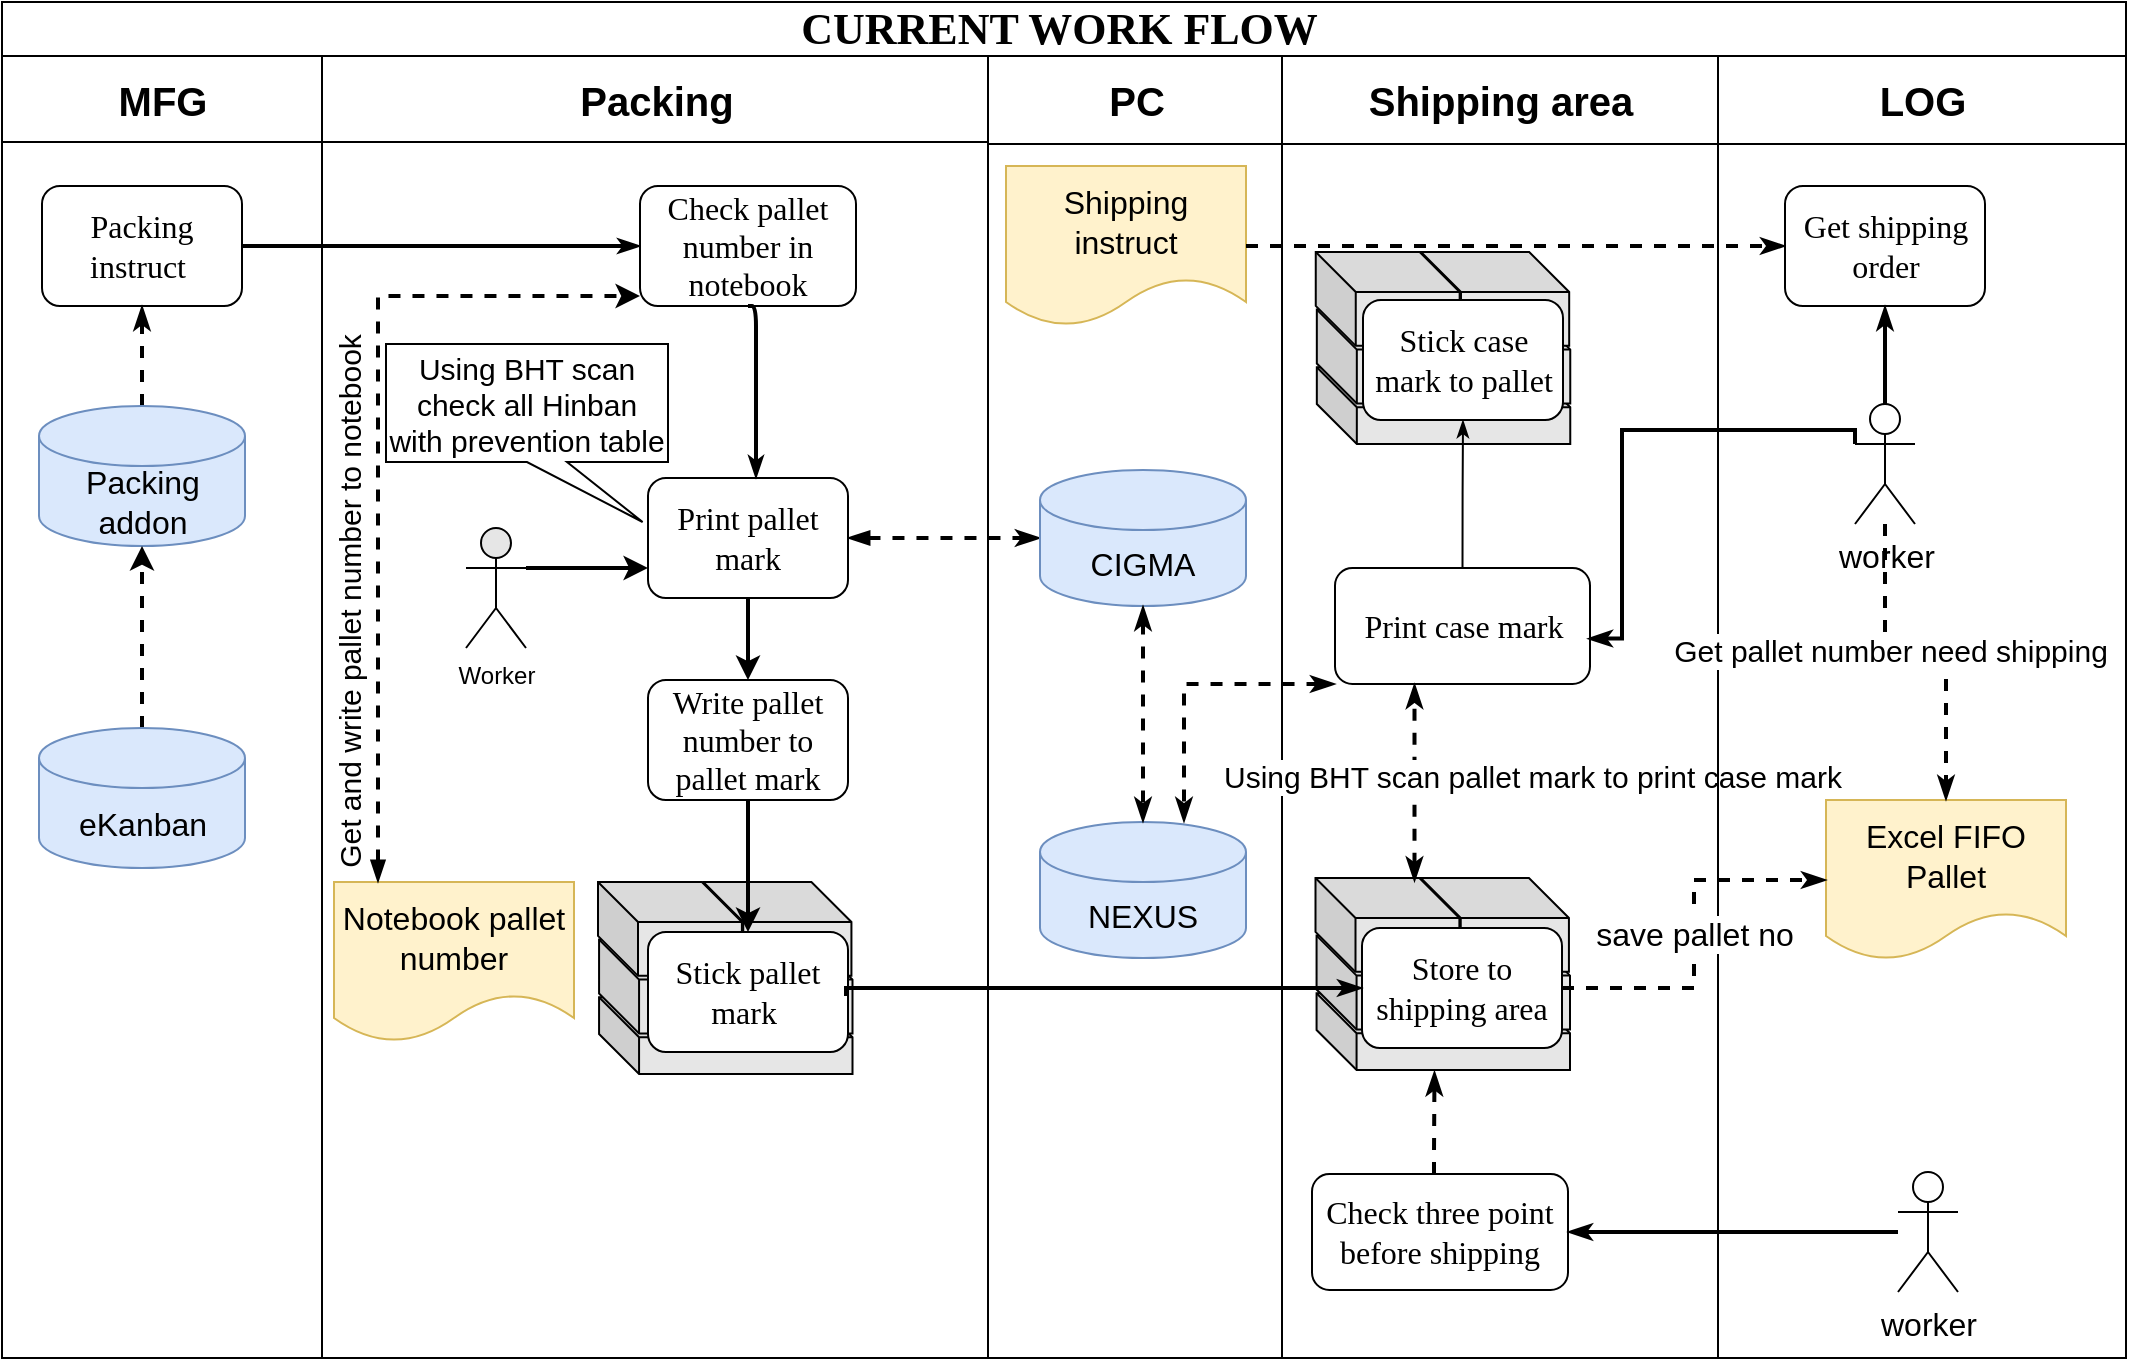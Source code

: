 <mxfile version="13.9.7" type="github" pages="3">
  <diagram name="Current" id="74e2e168-ea6b-b213-b513-2b3c1d86103e">
    <mxGraphModel dx="1422" dy="762" grid="0" gridSize="10" guides="1" tooltips="1" connect="1" arrows="1" fold="1" page="1" pageScale="1" pageWidth="1100" pageHeight="850" background="#ffffff" math="0" shadow="0">
      <root>
        <mxCell id="0" />
        <mxCell id="1" parent="0" />
        <mxCell id="77e6c97f196da883-1" value="CURRENT WORK FLOW&amp;nbsp;" style="swimlane;html=1;childLayout=stackLayout;startSize=27;rounded=0;shadow=0;labelBackgroundColor=none;strokeWidth=1;fontFamily=Verdana;fontSize=22;align=center;" parent="1" vertex="1">
          <mxGeometry x="26" y="40" width="1062" height="678" as="geometry" />
        </mxCell>
        <mxCell id="77e6c97f196da883-2" value="MFG" style="swimlane;html=1;startSize=43;fontSize=20;align=center;" parent="77e6c97f196da883-1" vertex="1">
          <mxGeometry y="27" width="160" height="651" as="geometry" />
        </mxCell>
        <mxCell id="77e6c97f196da883-8" value="Packing instruct&amp;nbsp;" style="rounded=1;whiteSpace=wrap;html=1;shadow=0;labelBackgroundColor=none;strokeWidth=1;fontFamily=Verdana;fontSize=16;align=center;fontStyle=0" parent="77e6c97f196da883-2" vertex="1">
          <mxGeometry x="20" y="65" width="100" height="60" as="geometry" />
        </mxCell>
        <mxCell id="e00w-yxAYKYn5aTXczRn-8" style="edgeStyle=orthogonalEdgeStyle;rounded=0;orthogonalLoop=1;jettySize=auto;html=1;entryX=0.5;entryY=1;entryDx=0;entryDy=0;dashed=1;startArrow=none;startFill=0;endArrow=classicThin;endFill=1;fontSize=16;strokeWidth=2;" parent="77e6c97f196da883-2" source="e00w-yxAYKYn5aTXczRn-7" target="77e6c97f196da883-8" edge="1">
          <mxGeometry relative="1" as="geometry" />
        </mxCell>
        <mxCell id="e00w-yxAYKYn5aTXczRn-7" value="Packing addon" style="shape=cylinder3;whiteSpace=wrap;html=1;boundedLbl=1;backgroundOutline=1;size=15;fontSize=16;align=center;fillColor=#dae8fc;strokeColor=#6c8ebf;" parent="77e6c97f196da883-2" vertex="1">
          <mxGeometry x="18.5" y="175" width="103" height="70" as="geometry" />
        </mxCell>
        <mxCell id="OWPrCClMEcba2CGg0FEv-3" style="edgeStyle=orthogonalEdgeStyle;rounded=0;orthogonalLoop=1;jettySize=auto;html=1;exitX=0.5;exitY=0;exitDx=0;exitDy=0;exitPerimeter=0;entryX=0.5;entryY=1;entryDx=0;entryDy=0;entryPerimeter=0;dashed=1;strokeWidth=2;" edge="1" parent="77e6c97f196da883-2" source="OWPrCClMEcba2CGg0FEv-2" target="e00w-yxAYKYn5aTXczRn-7">
          <mxGeometry relative="1" as="geometry" />
        </mxCell>
        <mxCell id="OWPrCClMEcba2CGg0FEv-2" value="eKanban" style="shape=cylinder3;whiteSpace=wrap;html=1;boundedLbl=1;backgroundOutline=1;size=15;fontSize=16;align=center;fillColor=#dae8fc;strokeColor=#6c8ebf;" vertex="1" parent="77e6c97f196da883-2">
          <mxGeometry x="18.5" y="336" width="103" height="70" as="geometry" />
        </mxCell>
        <mxCell id="77e6c97f196da883-26" style="edgeStyle=orthogonalEdgeStyle;rounded=1;html=1;labelBackgroundColor=none;startArrow=none;startFill=0;startSize=5;endArrow=classicThin;endFill=1;endSize=5;jettySize=auto;orthogonalLoop=1;strokeWidth=2;fontFamily=Verdana;fontSize=8" parent="77e6c97f196da883-1" source="77e6c97f196da883-8" target="77e6c97f196da883-11" edge="1">
          <mxGeometry relative="1" as="geometry" />
        </mxCell>
        <mxCell id="77e6c97f196da883-28" style="edgeStyle=orthogonalEdgeStyle;rounded=1;html=1;labelBackgroundColor=none;startArrow=blockThin;startFill=1;endArrow=classicThin;endFill=1;jettySize=auto;orthogonalLoop=1;strokeWidth=2;fontFamily=Verdana;fontSize=8;entryX=0;entryY=0.5;entryDx=0;entryDy=0;entryPerimeter=0;dashed=1;" parent="77e6c97f196da883-1" source="77e6c97f196da883-9" target="e00w-yxAYKYn5aTXczRn-6" edge="1">
          <mxGeometry relative="1" as="geometry">
            <mxPoint x="350" y="212.0" as="targetPoint" />
          </mxGeometry>
        </mxCell>
        <mxCell id="77e6c97f196da883-3" value="Packing" style="swimlane;html=1;startSize=43;fontSize=20;" parent="77e6c97f196da883-1" vertex="1">
          <mxGeometry x="160" y="27" width="333" height="651" as="geometry" />
        </mxCell>
        <mxCell id="OWPrCClMEcba2CGg0FEv-9" value="" style="group" vertex="1" connectable="0" parent="77e6c97f196da883-3">
          <mxGeometry x="138" y="413" width="127.25" height="96" as="geometry" />
        </mxCell>
        <mxCell id="OWPrCClMEcba2CGg0FEv-4" value="" style="shape=cube;whiteSpace=wrap;html=1;boundedLbl=1;backgroundOutline=1;darkOpacity=0.05;darkOpacity2=0.1;fillColor=#E6E6E6;" vertex="1" parent="OWPrCClMEcba2CGg0FEv-9">
          <mxGeometry x="0.537" y="57.6" width="126.713" height="38.4" as="geometry" />
        </mxCell>
        <mxCell id="OWPrCClMEcba2CGg0FEv-6" value="" style="shape=cube;whiteSpace=wrap;html=1;boundedLbl=1;backgroundOutline=1;darkOpacity=0.05;darkOpacity2=0.1;fillColor=#E6E6E6;" vertex="1" parent="OWPrCClMEcba2CGg0FEv-9">
          <mxGeometry x="53.155" y="28.8" width="74.095" height="46.933" as="geometry" />
        </mxCell>
        <mxCell id="OWPrCClMEcba2CGg0FEv-5" value="" style="shape=cube;whiteSpace=wrap;html=1;boundedLbl=1;backgroundOutline=1;darkOpacity=0.05;darkOpacity2=0.1;fillColor=#E6E6E6;" vertex="1" parent="OWPrCClMEcba2CGg0FEv-9">
          <mxGeometry x="0.537" y="28.8" width="71.947" height="46.933" as="geometry" />
        </mxCell>
        <mxCell id="OWPrCClMEcba2CGg0FEv-7" value="" style="shape=cube;whiteSpace=wrap;html=1;boundedLbl=1;backgroundOutline=1;darkOpacity=0.05;darkOpacity2=0.1;fillColor=#E6E6E6;" vertex="1" parent="OWPrCClMEcba2CGg0FEv-9">
          <mxGeometry x="52.618" width="74.095" height="46.933" as="geometry" />
        </mxCell>
        <mxCell id="OWPrCClMEcba2CGg0FEv-8" value="" style="shape=cube;whiteSpace=wrap;html=1;boundedLbl=1;backgroundOutline=1;darkOpacity=0.05;darkOpacity2=0.1;fillColor=#E6E6E6;" vertex="1" parent="OWPrCClMEcba2CGg0FEv-9">
          <mxGeometry width="71.947" height="46.933" as="geometry" />
        </mxCell>
        <mxCell id="77e6c97f196da883-11" value="Check pallet number in notebook" style="rounded=1;whiteSpace=wrap;html=1;shadow=0;labelBackgroundColor=none;strokeWidth=1;fontFamily=Verdana;fontSize=16;align=center;fontStyle=0" parent="77e6c97f196da883-3" vertex="1">
          <mxGeometry x="159" y="65" width="108" height="60" as="geometry" />
        </mxCell>
        <mxCell id="e00w-yxAYKYn5aTXczRn-1" style="edgeStyle=orthogonalEdgeStyle;rounded=0;orthogonalLoop=1;jettySize=auto;html=1;exitX=0.5;exitY=1;exitDx=0;exitDy=0;entryX=0.5;entryY=0;entryDx=0;entryDy=0;fontSize=22;strokeWidth=2;" parent="77e6c97f196da883-3" source="77e6c97f196da883-9" target="77e6c97f196da883-10" edge="1">
          <mxGeometry relative="1" as="geometry" />
        </mxCell>
        <mxCell id="77e6c97f196da883-9" value="Print pallet mark" style="rounded=1;whiteSpace=wrap;html=1;shadow=0;labelBackgroundColor=none;strokeWidth=1;fontFamily=Verdana;fontSize=16;align=center;fontStyle=0" parent="77e6c97f196da883-3" vertex="1">
          <mxGeometry x="163" y="211" width="100" height="60" as="geometry" />
        </mxCell>
        <mxCell id="77e6c97f196da883-27" style="edgeStyle=orthogonalEdgeStyle;rounded=1;html=1;labelBackgroundColor=none;startArrow=none;startFill=0;startSize=5;endArrow=classicThin;endFill=1;endSize=5;jettySize=auto;orthogonalLoop=1;strokeWidth=2;fontFamily=Verdana;fontSize=8;exitX=0.5;exitY=1;exitDx=0;exitDy=0;" parent="77e6c97f196da883-3" source="77e6c97f196da883-11" target="77e6c97f196da883-9" edge="1">
          <mxGeometry relative="1" as="geometry">
            <Array as="points">
              <mxPoint x="217" y="125" />
            </Array>
          </mxGeometry>
        </mxCell>
        <mxCell id="e00w-yxAYKYn5aTXczRn-3" style="edgeStyle=orthogonalEdgeStyle;rounded=0;orthogonalLoop=1;jettySize=auto;html=1;exitX=0.5;exitY=1;exitDx=0;exitDy=0;fontSize=16;strokeWidth=2;" parent="77e6c97f196da883-3" source="77e6c97f196da883-10" target="e00w-yxAYKYn5aTXczRn-2" edge="1">
          <mxGeometry relative="1" as="geometry" />
        </mxCell>
        <mxCell id="77e6c97f196da883-10" value="Write pallet number to pallet mark" style="rounded=1;whiteSpace=wrap;html=1;shadow=0;labelBackgroundColor=none;strokeWidth=1;fontFamily=Verdana;fontSize=16;align=center;" parent="77e6c97f196da883-3" vertex="1">
          <mxGeometry x="163" y="312" width="100" height="60" as="geometry" />
        </mxCell>
        <mxCell id="e00w-yxAYKYn5aTXczRn-24" value="Using BHT scan check all Hinban with prevention table" style="shape=callout;whiteSpace=wrap;html=1;perimeter=calloutPerimeter;labelBackgroundColor=none;fontSize=15;align=center;position2=0.91;" parent="77e6c97f196da883-3" vertex="1">
          <mxGeometry x="32" y="144" width="141" height="89" as="geometry" />
        </mxCell>
        <mxCell id="e00w-yxAYKYn5aTXczRn-4" value="Notebook pallet number" style="shape=document;whiteSpace=wrap;html=1;boundedLbl=1;fontSize=16;align=center;fillColor=#fff2cc;strokeColor=#d6b656;" parent="77e6c97f196da883-3" vertex="1">
          <mxGeometry x="6" y="413" width="120" height="80" as="geometry" />
        </mxCell>
        <mxCell id="e00w-yxAYKYn5aTXczRn-5" style="edgeStyle=orthogonalEdgeStyle;rounded=0;orthogonalLoop=1;jettySize=auto;html=1;fontSize=16;startArrow=blockThin;startFill=1;dashed=1;strokeWidth=2;" parent="77e6c97f196da883-3" source="e00w-yxAYKYn5aTXczRn-4" edge="1">
          <mxGeometry relative="1" as="geometry">
            <Array as="points">
              <mxPoint x="28" y="120" />
              <mxPoint x="159" y="120" />
            </Array>
            <mxPoint x="159" y="120" as="targetPoint" />
          </mxGeometry>
        </mxCell>
        <mxCell id="e00w-yxAYKYn5aTXczRn-22" value="Get and write pallet number to notebook" style="edgeLabel;html=1;align=center;verticalAlign=middle;resizable=0;points=[];fontSize=15;horizontal=0;" parent="e00w-yxAYKYn5aTXczRn-5" vertex="1" connectable="0">
          <mxGeometry x="0.019" y="-1" relative="1" as="geometry">
            <mxPoint x="-16" y="76" as="offset" />
          </mxGeometry>
        </mxCell>
        <mxCell id="e00w-yxAYKYn5aTXczRn-2" value="Stick pallet mark&amp;nbsp;" style="rounded=1;whiteSpace=wrap;html=1;shadow=0;labelBackgroundColor=none;strokeWidth=1;fontFamily=Verdana;fontSize=16;align=center;" parent="77e6c97f196da883-3" vertex="1">
          <mxGeometry x="163" y="438" width="100" height="60" as="geometry" />
        </mxCell>
        <mxCell id="OWPrCClMEcba2CGg0FEv-13" style="edgeStyle=orthogonalEdgeStyle;rounded=0;orthogonalLoop=1;jettySize=auto;html=1;exitX=1;exitY=0.333;exitDx=0;exitDy=0;exitPerimeter=0;entryX=0;entryY=0.75;entryDx=0;entryDy=0;strokeColor=#000000;strokeWidth=2;" edge="1" parent="77e6c97f196da883-3" source="OWPrCClMEcba2CGg0FEv-10" target="77e6c97f196da883-9">
          <mxGeometry relative="1" as="geometry" />
        </mxCell>
        <mxCell id="OWPrCClMEcba2CGg0FEv-10" value="Worker" style="shape=umlActor;verticalLabelPosition=bottom;verticalAlign=top;html=1;outlineConnect=0;fillColor=#E6E6E6;" vertex="1" parent="77e6c97f196da883-3">
          <mxGeometry x="72" y="236" width="30" height="60" as="geometry" />
        </mxCell>
        <mxCell id="77e6c97f196da883-5" value="PC" style="swimlane;html=1;startSize=44;fontSize=20;" parent="77e6c97f196da883-1" vertex="1">
          <mxGeometry x="493" y="27" width="147" height="651" as="geometry" />
        </mxCell>
        <mxCell id="e00w-yxAYKYn5aTXczRn-11" value="Shipping instruct" style="shape=document;whiteSpace=wrap;html=1;boundedLbl=1;fontSize=16;align=center;fillColor=#fff2cc;strokeColor=#d6b656;" parent="77e6c97f196da883-5" vertex="1">
          <mxGeometry x="9" y="55" width="120" height="80" as="geometry" />
        </mxCell>
        <mxCell id="e00w-yxAYKYn5aTXczRn-6" value="CIGMA" style="shape=cylinder3;whiteSpace=wrap;html=1;boundedLbl=1;backgroundOutline=1;size=15;fontSize=16;align=center;labelBackgroundColor=none;fillColor=#dae8fc;strokeColor=#6c8ebf;" parent="77e6c97f196da883-5" vertex="1">
          <mxGeometry x="26" y="207" width="103" height="68" as="geometry" />
        </mxCell>
        <mxCell id="s5CG_gHvKGmUseortpxA-1" value="NEXUS" style="shape=cylinder3;whiteSpace=wrap;html=1;boundedLbl=1;backgroundOutline=1;size=15;fontSize=16;align=center;labelBackgroundColor=none;fillColor=#dae8fc;strokeColor=#6c8ebf;" parent="77e6c97f196da883-5" vertex="1">
          <mxGeometry x="26" y="383" width="103" height="68" as="geometry" />
        </mxCell>
        <mxCell id="e00w-yxAYKYn5aTXczRn-28" style="edgeStyle=orthogonalEdgeStyle;rounded=0;orthogonalLoop=1;jettySize=auto;html=1;exitX=0.5;exitY=1;exitDx=0;exitDy=0;exitPerimeter=0;startArrow=classicThin;startFill=1;endArrow=classicThin;endFill=1;fontSize=15;dashed=1;entryX=0.5;entryY=0;entryDx=0;entryDy=0;entryPerimeter=0;strokeWidth=2;" parent="77e6c97f196da883-5" source="e00w-yxAYKYn5aTXczRn-6" target="s5CG_gHvKGmUseortpxA-1" edge="1">
          <mxGeometry relative="1" as="geometry" />
        </mxCell>
        <mxCell id="e00w-yxAYKYn5aTXczRn-15" style="edgeStyle=orthogonalEdgeStyle;rounded=0;orthogonalLoop=1;jettySize=auto;html=1;exitX=1;exitY=0.5;exitDx=0;exitDy=0;startArrow=none;startFill=0;endArrow=classicThin;endFill=1;fontSize=16;dashed=1;strokeWidth=2;" parent="77e6c97f196da883-1" source="e00w-yxAYKYn5aTXczRn-11" target="e00w-yxAYKYn5aTXczRn-14" edge="1">
          <mxGeometry relative="1" as="geometry" />
        </mxCell>
        <mxCell id="77e6c97f196da883-6" value="Shipping area" style="swimlane;html=1;startSize=44;fontSize=20;" parent="77e6c97f196da883-1" vertex="1">
          <mxGeometry x="640" y="27" width="218" height="651" as="geometry" />
        </mxCell>
        <mxCell id="OWPrCClMEcba2CGg0FEv-22" value="" style="group" vertex="1" connectable="0" parent="77e6c97f196da883-6">
          <mxGeometry x="16.88" y="98" width="127.25" height="96" as="geometry" />
        </mxCell>
        <mxCell id="OWPrCClMEcba2CGg0FEv-23" value="" style="shape=cube;whiteSpace=wrap;html=1;boundedLbl=1;backgroundOutline=1;darkOpacity=0.05;darkOpacity2=0.1;fillColor=#E6E6E6;" vertex="1" parent="OWPrCClMEcba2CGg0FEv-22">
          <mxGeometry x="0.537" y="57.6" width="126.713" height="38.4" as="geometry" />
        </mxCell>
        <mxCell id="OWPrCClMEcba2CGg0FEv-24" value="" style="shape=cube;whiteSpace=wrap;html=1;boundedLbl=1;backgroundOutline=1;darkOpacity=0.05;darkOpacity2=0.1;fillColor=#E6E6E6;" vertex="1" parent="OWPrCClMEcba2CGg0FEv-22">
          <mxGeometry x="53.155" y="28.8" width="74.095" height="46.933" as="geometry" />
        </mxCell>
        <mxCell id="OWPrCClMEcba2CGg0FEv-25" value="" style="shape=cube;whiteSpace=wrap;html=1;boundedLbl=1;backgroundOutline=1;darkOpacity=0.05;darkOpacity2=0.1;fillColor=#E6E6E6;" vertex="1" parent="OWPrCClMEcba2CGg0FEv-22">
          <mxGeometry x="0.537" y="28.8" width="71.947" height="46.933" as="geometry" />
        </mxCell>
        <mxCell id="OWPrCClMEcba2CGg0FEv-26" value="" style="shape=cube;whiteSpace=wrap;html=1;boundedLbl=1;backgroundOutline=1;darkOpacity=0.05;darkOpacity2=0.1;fillColor=#E6E6E6;" vertex="1" parent="OWPrCClMEcba2CGg0FEv-22">
          <mxGeometry x="52.618" width="74.095" height="46.933" as="geometry" />
        </mxCell>
        <mxCell id="OWPrCClMEcba2CGg0FEv-27" value="" style="shape=cube;whiteSpace=wrap;html=1;boundedLbl=1;backgroundOutline=1;darkOpacity=0.05;darkOpacity2=0.1;fillColor=#E6E6E6;" vertex="1" parent="OWPrCClMEcba2CGg0FEv-22">
          <mxGeometry width="71.947" height="46.933" as="geometry" />
        </mxCell>
        <mxCell id="OWPrCClMEcba2CGg0FEv-16" value="" style="group" vertex="1" connectable="0" parent="77e6c97f196da883-6">
          <mxGeometry x="16.75" y="411" width="127.25" height="96" as="geometry" />
        </mxCell>
        <mxCell id="OWPrCClMEcba2CGg0FEv-17" value="" style="shape=cube;whiteSpace=wrap;html=1;boundedLbl=1;backgroundOutline=1;darkOpacity=0.05;darkOpacity2=0.1;fillColor=#E6E6E6;" vertex="1" parent="OWPrCClMEcba2CGg0FEv-16">
          <mxGeometry x="0.537" y="57.6" width="126.713" height="38.4" as="geometry" />
        </mxCell>
        <mxCell id="OWPrCClMEcba2CGg0FEv-18" value="" style="shape=cube;whiteSpace=wrap;html=1;boundedLbl=1;backgroundOutline=1;darkOpacity=0.05;darkOpacity2=0.1;fillColor=#E6E6E6;" vertex="1" parent="OWPrCClMEcba2CGg0FEv-16">
          <mxGeometry x="53.155" y="28.8" width="74.095" height="46.933" as="geometry" />
        </mxCell>
        <mxCell id="OWPrCClMEcba2CGg0FEv-19" value="" style="shape=cube;whiteSpace=wrap;html=1;boundedLbl=1;backgroundOutline=1;darkOpacity=0.05;darkOpacity2=0.1;fillColor=#E6E6E6;" vertex="1" parent="OWPrCClMEcba2CGg0FEv-16">
          <mxGeometry x="0.537" y="28.8" width="71.947" height="46.933" as="geometry" />
        </mxCell>
        <mxCell id="OWPrCClMEcba2CGg0FEv-20" value="" style="shape=cube;whiteSpace=wrap;html=1;boundedLbl=1;backgroundOutline=1;darkOpacity=0.05;darkOpacity2=0.1;fillColor=#E6E6E6;" vertex="1" parent="OWPrCClMEcba2CGg0FEv-16">
          <mxGeometry x="52.618" width="74.095" height="46.933" as="geometry" />
        </mxCell>
        <mxCell id="OWPrCClMEcba2CGg0FEv-21" value="" style="shape=cube;whiteSpace=wrap;html=1;boundedLbl=1;backgroundOutline=1;darkOpacity=0.05;darkOpacity2=0.1;fillColor=#E6E6E6;" vertex="1" parent="OWPrCClMEcba2CGg0FEv-16">
          <mxGeometry width="71.947" height="46.933" as="geometry" />
        </mxCell>
        <mxCell id="e00w-yxAYKYn5aTXczRn-9" value="Store to shipping area" style="rounded=1;whiteSpace=wrap;html=1;shadow=0;labelBackgroundColor=none;strokeWidth=1;fontFamily=Verdana;fontSize=16;align=center;" parent="77e6c97f196da883-6" vertex="1">
          <mxGeometry x="40" y="436" width="100" height="60" as="geometry" />
        </mxCell>
        <mxCell id="e00w-yxAYKYn5aTXczRn-33" style="edgeStyle=orthogonalEdgeStyle;rounded=0;orthogonalLoop=1;jettySize=auto;html=1;exitX=0.5;exitY=0;exitDx=0;exitDy=0;startArrow=none;startFill=0;endArrow=classicThin;endFill=1;fontSize=15;" parent="77e6c97f196da883-6" source="e00w-yxAYKYn5aTXczRn-27" target="e00w-yxAYKYn5aTXczRn-31" edge="1">
          <mxGeometry relative="1" as="geometry">
            <mxPoint x="75" y="210" as="targetPoint" />
          </mxGeometry>
        </mxCell>
        <mxCell id="e00w-yxAYKYn5aTXczRn-27" value="Print case mark" style="rounded=1;whiteSpace=wrap;html=1;shadow=0;labelBackgroundColor=none;strokeWidth=1;fontFamily=Verdana;fontSize=16;align=center;fontStyle=0" parent="77e6c97f196da883-6" vertex="1">
          <mxGeometry x="26.5" y="256" width="127.5" height="58" as="geometry" />
        </mxCell>
        <mxCell id="e00w-yxAYKYn5aTXczRn-31" value="Stick case mark to pallet" style="rounded=1;whiteSpace=wrap;html=1;shadow=0;labelBackgroundColor=none;strokeWidth=1;fontFamily=Verdana;fontSize=16;align=center;fontStyle=0" parent="77e6c97f196da883-6" vertex="1">
          <mxGeometry x="40.5" y="122" width="100" height="60" as="geometry" />
        </mxCell>
        <mxCell id="e00w-yxAYKYn5aTXczRn-36" value="Check three point before shipping" style="rounded=1;whiteSpace=wrap;html=1;shadow=0;labelBackgroundColor=none;strokeWidth=1;fontFamily=Verdana;fontSize=16;align=center;fontStyle=0" parent="77e6c97f196da883-6" vertex="1">
          <mxGeometry x="15" y="559" width="128" height="58" as="geometry" />
        </mxCell>
        <mxCell id="OWPrCClMEcba2CGg0FEv-14" style="edgeStyle=orthogonalEdgeStyle;rounded=0;orthogonalLoop=1;jettySize=auto;html=1;startArrow=none;startFill=0;endArrow=classicThin;endFill=1;fontSize=15;dashed=1;strokeWidth=2;" edge="1" parent="77e6c97f196da883-6">
          <mxGeometry relative="1" as="geometry">
            <mxPoint x="76" y="559" as="sourcePoint" />
            <mxPoint x="76.25" y="507.65" as="targetPoint" />
            <Array as="points">
              <mxPoint x="76" y="549" />
              <mxPoint x="76" y="549" />
            </Array>
          </mxGeometry>
        </mxCell>
        <mxCell id="OWPrCClMEcba2CGg0FEv-15" value="Using BHT scan pallet mark to print case mark" style="edgeStyle=orthogonalEdgeStyle;rounded=0;orthogonalLoop=1;jettySize=auto;html=1;exitX=0;exitY=0;exitDx=58.5;exitDy=0;exitPerimeter=0;entryX=0.4;entryY=1.006;entryDx=0;entryDy=0;entryPerimeter=0;dashed=1;startArrow=classicThin;startFill=1;endArrow=classicThin;endFill=1;fontSize=15;strokeWidth=2;" edge="1" parent="77e6c97f196da883-6">
          <mxGeometry x="0.074" y="-58" relative="1" as="geometry">
            <mxPoint x="1" as="offset" />
            <mxPoint x="66.25" y="412.65" as="sourcePoint" />
            <mxPoint x="66.25" y="313.998" as="targetPoint" />
          </mxGeometry>
        </mxCell>
        <mxCell id="77e6c97f196da883-7" value="LOG" style="swimlane;html=1;startSize=44;fontSize=20;" parent="77e6c97f196da883-1" vertex="1">
          <mxGeometry x="858" y="27" width="204" height="651" as="geometry" />
        </mxCell>
        <mxCell id="e00w-yxAYKYn5aTXczRn-14" value="Get shipping order" style="rounded=1;whiteSpace=wrap;html=1;shadow=0;labelBackgroundColor=none;strokeWidth=1;fontFamily=Verdana;fontSize=16;align=center;fontStyle=0" parent="77e6c97f196da883-7" vertex="1">
          <mxGeometry x="33.5" y="65" width="100" height="60" as="geometry" />
        </mxCell>
        <mxCell id="e00w-yxAYKYn5aTXczRn-16" value="Excel FIFO Pallet" style="shape=document;whiteSpace=wrap;html=1;boundedLbl=1;fontSize=16;align=center;fillColor=#fff2cc;strokeColor=#d6b656;" parent="77e6c97f196da883-7" vertex="1">
          <mxGeometry x="54" y="372" width="120" height="80" as="geometry" />
        </mxCell>
        <mxCell id="e00w-yxAYKYn5aTXczRn-19" style="edgeStyle=orthogonalEdgeStyle;rounded=0;orthogonalLoop=1;jettySize=auto;html=1;exitX=0.5;exitY=0;exitDx=0;exitDy=0;exitPerimeter=0;entryX=0.5;entryY=1;entryDx=0;entryDy=0;startArrow=none;startFill=0;endArrow=classicThin;endFill=1;fontSize=16;strokeWidth=2;" parent="77e6c97f196da883-7" source="e00w-yxAYKYn5aTXczRn-18" target="e00w-yxAYKYn5aTXczRn-14" edge="1">
          <mxGeometry relative="1" as="geometry" />
        </mxCell>
        <mxCell id="e00w-yxAYKYn5aTXczRn-20" style="edgeStyle=orthogonalEdgeStyle;rounded=0;orthogonalLoop=1;jettySize=auto;html=1;dashed=1;startArrow=none;startFill=0;endArrow=classicThin;endFill=1;fontSize=16;strokeWidth=2;" parent="77e6c97f196da883-7" source="e00w-yxAYKYn5aTXczRn-18" target="e00w-yxAYKYn5aTXczRn-16" edge="1">
          <mxGeometry relative="1" as="geometry" />
        </mxCell>
        <mxCell id="e00w-yxAYKYn5aTXczRn-21" value="Get pallet number need shipping" style="edgeLabel;html=1;align=center;verticalAlign=middle;resizable=0;points=[];fontSize=15;" parent="e00w-yxAYKYn5aTXczRn-20" vertex="1" connectable="0">
          <mxGeometry x="-0.343" relative="1" as="geometry">
            <mxPoint x="2.5" y="7" as="offset" />
          </mxGeometry>
        </mxCell>
        <mxCell id="e00w-yxAYKYn5aTXczRn-18" value="worker" style="shape=umlActor;verticalLabelPosition=bottom;verticalAlign=top;html=1;outlineConnect=0;labelBackgroundColor=none;fontSize=16;align=center;" parent="77e6c97f196da883-7" vertex="1">
          <mxGeometry x="68.5" y="174" width="30" height="60" as="geometry" />
        </mxCell>
        <mxCell id="e00w-yxAYKYn5aTXczRn-35" value="worker" style="shape=umlActor;verticalLabelPosition=bottom;verticalAlign=top;html=1;outlineConnect=0;labelBackgroundColor=none;fontSize=16;align=center;" parent="77e6c97f196da883-7" vertex="1">
          <mxGeometry x="90" y="558" width="30" height="60" as="geometry" />
        </mxCell>
        <mxCell id="e00w-yxAYKYn5aTXczRn-10" style="edgeStyle=orthogonalEdgeStyle;rounded=0;orthogonalLoop=1;jettySize=auto;html=1;entryX=0;entryY=0.5;entryDx=0;entryDy=0;startArrow=none;startFill=0;endArrow=classicThin;endFill=1;fontSize=16;strokeWidth=2;" parent="77e6c97f196da883-1" target="e00w-yxAYKYn5aTXczRn-9" edge="1">
          <mxGeometry relative="1" as="geometry">
            <Array as="points">
              <mxPoint x="422" y="497" />
              <mxPoint x="422" y="493" />
            </Array>
            <mxPoint x="422" y="493" as="sourcePoint" />
          </mxGeometry>
        </mxCell>
        <mxCell id="e00w-yxAYKYn5aTXczRn-17" value="save pallet no" style="edgeStyle=orthogonalEdgeStyle;rounded=0;orthogonalLoop=1;jettySize=auto;html=1;exitX=1;exitY=0.5;exitDx=0;exitDy=0;entryX=0;entryY=0.5;entryDx=0;entryDy=0;dashed=1;startArrow=none;startFill=0;endArrow=classicThin;endFill=1;fontSize=16;strokeWidth=2;" parent="77e6c97f196da883-1" source="e00w-yxAYKYn5aTXczRn-9" target="e00w-yxAYKYn5aTXczRn-16" edge="1">
          <mxGeometry relative="1" as="geometry" />
        </mxCell>
        <mxCell id="e00w-yxAYKYn5aTXczRn-30" style="edgeStyle=orthogonalEdgeStyle;rounded=0;orthogonalLoop=1;jettySize=auto;html=1;exitX=0;exitY=0.333;exitDx=0;exitDy=0;exitPerimeter=0;startArrow=none;startFill=0;endArrow=classicThin;endFill=1;fontSize=15;entryX=0.992;entryY=0.609;entryDx=0;entryDy=0;entryPerimeter=0;strokeWidth=2;" parent="77e6c97f196da883-1" source="e00w-yxAYKYn5aTXczRn-18" target="e00w-yxAYKYn5aTXczRn-27" edge="1">
          <mxGeometry relative="1" as="geometry">
            <Array as="points">
              <mxPoint x="810" y="214" />
              <mxPoint x="810" y="318" />
            </Array>
          </mxGeometry>
        </mxCell>
        <mxCell id="e00w-yxAYKYn5aTXczRn-37" style="edgeStyle=orthogonalEdgeStyle;rounded=0;orthogonalLoop=1;jettySize=auto;html=1;entryX=1;entryY=0.5;entryDx=0;entryDy=0;startArrow=none;startFill=0;endArrow=classicThin;endFill=1;fontSize=15;strokeWidth=2;" parent="77e6c97f196da883-1" source="e00w-yxAYKYn5aTXczRn-35" target="e00w-yxAYKYn5aTXczRn-36" edge="1">
          <mxGeometry relative="1" as="geometry" />
        </mxCell>
        <mxCell id="s5CG_gHvKGmUseortpxA-2" style="edgeStyle=orthogonalEdgeStyle;rounded=0;orthogonalLoop=1;jettySize=auto;html=1;exitX=0;exitY=1;exitDx=0;exitDy=0;dashed=1;startArrow=classicThin;startFill=1;endArrow=classicThin;endFill=1;fontSize=15;strokeWidth=2;" parent="77e6c97f196da883-1" source="e00w-yxAYKYn5aTXczRn-27" target="s5CG_gHvKGmUseortpxA-1" edge="1">
          <mxGeometry relative="1" as="geometry">
            <Array as="points">
              <mxPoint x="591" y="341" />
            </Array>
          </mxGeometry>
        </mxCell>
      </root>
    </mxGraphModel>
  </diagram>
  <diagram name="FutureNew" id="T05oXhUhIdgH3_0PYC-Z">
    <mxGraphModel dx="1422" dy="762" grid="0" gridSize="10" guides="1" tooltips="1" connect="1" arrows="1" fold="1" page="1" pageScale="1" pageWidth="1100" pageHeight="850" background="#ffffff" math="0" shadow="0">
      <root>
        <mxCell id="0AnOe9Nlcla5PQJkE2Qe-0" />
        <mxCell id="0AnOe9Nlcla5PQJkE2Qe-1" parent="0AnOe9Nlcla5PQJkE2Qe-0" />
        <mxCell id="0AnOe9Nlcla5PQJkE2Qe-2" value="CURRENT WORK FLOW&amp;nbsp;" style="swimlane;html=1;childLayout=stackLayout;startSize=27;rounded=0;shadow=0;labelBackgroundColor=none;strokeWidth=1;fontFamily=Verdana;fontSize=22;align=center;" vertex="1" parent="0AnOe9Nlcla5PQJkE2Qe-1">
          <mxGeometry x="26" y="40" width="1088" height="678" as="geometry" />
        </mxCell>
        <mxCell id="0AnOe9Nlcla5PQJkE2Qe-3" value="MFG" style="swimlane;html=1;startSize=43;fontSize=20;align=center;" vertex="1" parent="0AnOe9Nlcla5PQJkE2Qe-2">
          <mxGeometry y="27" width="160" height="651" as="geometry" />
        </mxCell>
        <mxCell id="0AnOe9Nlcla5PQJkE2Qe-4" value="Packing instruct&amp;nbsp;" style="rounded=1;whiteSpace=wrap;html=1;shadow=0;labelBackgroundColor=none;strokeWidth=1;fontFamily=Verdana;fontSize=16;align=center;fontStyle=0" vertex="1" parent="0AnOe9Nlcla5PQJkE2Qe-3">
          <mxGeometry x="20" y="65" width="100" height="60" as="geometry" />
        </mxCell>
        <mxCell id="0AnOe9Nlcla5PQJkE2Qe-5" style="edgeStyle=orthogonalEdgeStyle;rounded=0;orthogonalLoop=1;jettySize=auto;html=1;entryX=0.5;entryY=1;entryDx=0;entryDy=0;dashed=1;startArrow=none;startFill=0;endArrow=classicThin;endFill=1;fontSize=16;strokeWidth=2;" edge="1" parent="0AnOe9Nlcla5PQJkE2Qe-3" source="0AnOe9Nlcla5PQJkE2Qe-6" target="0AnOe9Nlcla5PQJkE2Qe-4">
          <mxGeometry relative="1" as="geometry" />
        </mxCell>
        <mxCell id="0AnOe9Nlcla5PQJkE2Qe-6" value="Packing addon" style="shape=cylinder3;whiteSpace=wrap;html=1;boundedLbl=1;backgroundOutline=1;size=15;fontSize=16;align=center;fillColor=#dae8fc;strokeColor=#6c8ebf;" vertex="1" parent="0AnOe9Nlcla5PQJkE2Qe-3">
          <mxGeometry x="18.5" y="175" width="103" height="70" as="geometry" />
        </mxCell>
        <mxCell id="0AnOe9Nlcla5PQJkE2Qe-7" style="edgeStyle=orthogonalEdgeStyle;rounded=0;orthogonalLoop=1;jettySize=auto;html=1;exitX=0.5;exitY=0;exitDx=0;exitDy=0;exitPerimeter=0;entryX=0.5;entryY=1;entryDx=0;entryDy=0;entryPerimeter=0;dashed=1;strokeWidth=2;" edge="1" parent="0AnOe9Nlcla5PQJkE2Qe-3" source="0AnOe9Nlcla5PQJkE2Qe-8" target="0AnOe9Nlcla5PQJkE2Qe-6">
          <mxGeometry relative="1" as="geometry" />
        </mxCell>
        <mxCell id="0AnOe9Nlcla5PQJkE2Qe-8" value="eKanban" style="shape=cylinder3;whiteSpace=wrap;html=1;boundedLbl=1;backgroundOutline=1;size=15;fontSize=16;align=center;fillColor=#dae8fc;strokeColor=#6c8ebf;" vertex="1" parent="0AnOe9Nlcla5PQJkE2Qe-3">
          <mxGeometry x="18.5" y="336" width="103" height="70" as="geometry" />
        </mxCell>
        <mxCell id="0AnOe9Nlcla5PQJkE2Qe-9" style="edgeStyle=orthogonalEdgeStyle;rounded=1;html=1;labelBackgroundColor=none;startArrow=none;startFill=0;startSize=5;endArrow=classicThin;endFill=1;endSize=5;jettySize=auto;orthogonalLoop=1;strokeWidth=2;fontFamily=Verdana;fontSize=8;entryX=0.5;entryY=0;entryDx=0;entryDy=0;" edge="1" parent="0AnOe9Nlcla5PQJkE2Qe-2" source="0AnOe9Nlcla5PQJkE2Qe-4" target="0AnOe9Nlcla5PQJkE2Qe-20">
          <mxGeometry relative="1" as="geometry">
            <mxPoint x="319" y="122" as="targetPoint" />
          </mxGeometry>
        </mxCell>
        <mxCell id="0AnOe9Nlcla5PQJkE2Qe-11" value="Packing" style="swimlane;html=1;startSize=43;fontSize=20;" vertex="1" parent="0AnOe9Nlcla5PQJkE2Qe-2">
          <mxGeometry x="160" y="27" width="333" height="651" as="geometry" />
        </mxCell>
        <mxCell id="0AnOe9Nlcla5PQJkE2Qe-12" value="" style="group" vertex="1" connectable="0" parent="0AnOe9Nlcla5PQJkE2Qe-11">
          <mxGeometry x="138" y="413" width="127.25" height="96" as="geometry" />
        </mxCell>
        <mxCell id="0AnOe9Nlcla5PQJkE2Qe-13" value="" style="shape=cube;whiteSpace=wrap;html=1;boundedLbl=1;backgroundOutline=1;darkOpacity=0.05;darkOpacity2=0.1;fillColor=#E6E6E6;" vertex="1" parent="0AnOe9Nlcla5PQJkE2Qe-12">
          <mxGeometry x="0.537" y="57.6" width="126.713" height="38.4" as="geometry" />
        </mxCell>
        <mxCell id="0AnOe9Nlcla5PQJkE2Qe-14" value="" style="shape=cube;whiteSpace=wrap;html=1;boundedLbl=1;backgroundOutline=1;darkOpacity=0.05;darkOpacity2=0.1;fillColor=#E6E6E6;" vertex="1" parent="0AnOe9Nlcla5PQJkE2Qe-12">
          <mxGeometry x="53.155" y="28.8" width="74.095" height="46.933" as="geometry" />
        </mxCell>
        <mxCell id="0AnOe9Nlcla5PQJkE2Qe-15" value="" style="shape=cube;whiteSpace=wrap;html=1;boundedLbl=1;backgroundOutline=1;darkOpacity=0.05;darkOpacity2=0.1;fillColor=#E6E6E6;" vertex="1" parent="0AnOe9Nlcla5PQJkE2Qe-12">
          <mxGeometry x="0.537" y="28.8" width="71.947" height="46.933" as="geometry" />
        </mxCell>
        <mxCell id="0AnOe9Nlcla5PQJkE2Qe-16" value="" style="shape=cube;whiteSpace=wrap;html=1;boundedLbl=1;backgroundOutline=1;darkOpacity=0.05;darkOpacity2=0.1;fillColor=#E6E6E6;" vertex="1" parent="0AnOe9Nlcla5PQJkE2Qe-12">
          <mxGeometry x="52.618" width="74.095" height="46.933" as="geometry" />
        </mxCell>
        <mxCell id="0AnOe9Nlcla5PQJkE2Qe-17" value="" style="shape=cube;whiteSpace=wrap;html=1;boundedLbl=1;backgroundOutline=1;darkOpacity=0.05;darkOpacity2=0.1;fillColor=#E6E6E6;" vertex="1" parent="0AnOe9Nlcla5PQJkE2Qe-12">
          <mxGeometry width="71.947" height="46.933" as="geometry" />
        </mxCell>
        <mxCell id="0AnOe9Nlcla5PQJkE2Qe-20" value="Print pallet mark, have pallet number" style="rounded=1;whiteSpace=wrap;html=1;shadow=0;labelBackgroundColor=none;strokeWidth=1;fontFamily=Verdana;fontSize=16;align=center;fontStyle=0" vertex="1" parent="0AnOe9Nlcla5PQJkE2Qe-11">
          <mxGeometry x="146" y="211" width="117" height="60" as="geometry" />
        </mxCell>
        <mxCell id="0AnOe9Nlcla5PQJkE2Qe-22" style="edgeStyle=orthogonalEdgeStyle;rounded=0;orthogonalLoop=1;jettySize=auto;html=1;exitX=0.5;exitY=1;exitDx=0;exitDy=0;fontSize=16;strokeWidth=2;" edge="1" parent="0AnOe9Nlcla5PQJkE2Qe-11" source="0AnOe9Nlcla5PQJkE2Qe-20" target="0AnOe9Nlcla5PQJkE2Qe-28">
          <mxGeometry relative="1" as="geometry">
            <mxPoint x="213" y="372" as="sourcePoint" />
            <Array as="points">
              <mxPoint x="205" y="378" />
              <mxPoint x="205" y="378" />
            </Array>
          </mxGeometry>
        </mxCell>
        <mxCell id="0AnOe9Nlcla5PQJkE2Qe-24" value="Using BHT scan check all Hinban with prevention table" style="shape=callout;whiteSpace=wrap;html=1;perimeter=calloutPerimeter;labelBackgroundColor=none;fontSize=15;align=center;position2=0.91;" vertex="1" parent="0AnOe9Nlcla5PQJkE2Qe-11">
          <mxGeometry x="32" y="144" width="141" height="89" as="geometry" />
        </mxCell>
        <mxCell id="0AnOe9Nlcla5PQJkE2Qe-28" value="Stick pallet mark&amp;nbsp;" style="rounded=1;whiteSpace=wrap;html=1;shadow=0;labelBackgroundColor=none;strokeWidth=1;fontFamily=Verdana;fontSize=16;align=center;" vertex="1" parent="0AnOe9Nlcla5PQJkE2Qe-11">
          <mxGeometry x="163" y="438" width="100" height="60" as="geometry" />
        </mxCell>
        <mxCell id="0AnOe9Nlcla5PQJkE2Qe-29" style="edgeStyle=orthogonalEdgeStyle;rounded=0;orthogonalLoop=1;jettySize=auto;html=1;exitX=1;exitY=0.333;exitDx=0;exitDy=0;exitPerimeter=0;entryX=0;entryY=0.75;entryDx=0;entryDy=0;strokeColor=#000000;strokeWidth=2;" edge="1" parent="0AnOe9Nlcla5PQJkE2Qe-11" source="0AnOe9Nlcla5PQJkE2Qe-30" target="0AnOe9Nlcla5PQJkE2Qe-20">
          <mxGeometry relative="1" as="geometry" />
        </mxCell>
        <mxCell id="0AnOe9Nlcla5PQJkE2Qe-30" value="Worker" style="shape=umlActor;verticalLabelPosition=bottom;verticalAlign=top;html=1;outlineConnect=0;fillColor=#E6E6E6;" vertex="1" parent="0AnOe9Nlcla5PQJkE2Qe-11">
          <mxGeometry x="72" y="236" width="30" height="60" as="geometry" />
        </mxCell>
        <mxCell id="xJjkhw1mqCNhINf5xn0L-0" value="FIFO PALLET" style="shape=cylinder3;whiteSpace=wrap;html=1;boundedLbl=1;backgroundOutline=1;size=15;fontSize=16;align=center;strokeColor=#6c8ebf;fillColor=#99FF99;" vertex="1" parent="0AnOe9Nlcla5PQJkE2Qe-11">
          <mxGeometry x="10" y="534" width="103" height="70" as="geometry" />
        </mxCell>
        <mxCell id="xJjkhw1mqCNhINf5xn0L-1" style="edgeStyle=orthogonalEdgeStyle;rounded=0;orthogonalLoop=1;jettySize=auto;html=1;fontSize=16;startArrow=blockThin;startFill=1;dashed=1;dashPattern=1 2;strokeColor=#33FF33;strokeWidth=3;" edge="1" parent="0AnOe9Nlcla5PQJkE2Qe-11">
          <mxGeometry relative="1" as="geometry">
            <mxPoint x="35" y="538" as="sourcePoint" />
            <mxPoint x="175" y="266" as="targetPoint" />
            <Array as="points">
              <mxPoint x="35" y="348" />
              <mxPoint x="175" y="348" />
            </Array>
          </mxGeometry>
        </mxCell>
        <mxCell id="xJjkhw1mqCNhINf5xn0L-2" value="Auto increment pallet number" style="edgeLabel;html=1;align=center;verticalAlign=middle;resizable=0;points=[];fontSize=15;horizontal=0;" vertex="1" connectable="0" parent="xJjkhw1mqCNhINf5xn0L-1">
          <mxGeometry x="0.019" y="-1" relative="1" as="geometry">
            <mxPoint x="-39" y="62" as="offset" />
          </mxGeometry>
        </mxCell>
        <mxCell id="0AnOe9Nlcla5PQJkE2Qe-31" value="PC" style="swimlane;html=1;startSize=44;fontSize=20;" vertex="1" parent="0AnOe9Nlcla5PQJkE2Qe-2">
          <mxGeometry x="493" y="27" width="147" height="651" as="geometry" />
        </mxCell>
        <mxCell id="0AnOe9Nlcla5PQJkE2Qe-32" value="Shipping instruct" style="shape=document;whiteSpace=wrap;html=1;boundedLbl=1;fontSize=16;align=center;fillColor=#fff2cc;strokeColor=#d6b656;" vertex="1" parent="0AnOe9Nlcla5PQJkE2Qe-31">
          <mxGeometry x="9" y="55" width="120" height="80" as="geometry" />
        </mxCell>
        <mxCell id="0AnOe9Nlcla5PQJkE2Qe-33" value="CIGMA" style="shape=cylinder3;whiteSpace=wrap;html=1;boundedLbl=1;backgroundOutline=1;size=15;fontSize=16;align=center;labelBackgroundColor=none;fillColor=#dae8fc;strokeColor=#6c8ebf;" vertex="1" parent="0AnOe9Nlcla5PQJkE2Qe-31">
          <mxGeometry x="26" y="207" width="103" height="68" as="geometry" />
        </mxCell>
        <mxCell id="0AnOe9Nlcla5PQJkE2Qe-34" value="NEXUS" style="shape=cylinder3;whiteSpace=wrap;html=1;boundedLbl=1;backgroundOutline=1;size=15;fontSize=16;align=center;labelBackgroundColor=none;fillColor=#dae8fc;strokeColor=#6c8ebf;" vertex="1" parent="0AnOe9Nlcla5PQJkE2Qe-31">
          <mxGeometry x="26" y="383" width="103" height="68" as="geometry" />
        </mxCell>
        <mxCell id="0AnOe9Nlcla5PQJkE2Qe-35" style="edgeStyle=orthogonalEdgeStyle;rounded=0;orthogonalLoop=1;jettySize=auto;html=1;exitX=0.5;exitY=1;exitDx=0;exitDy=0;exitPerimeter=0;startArrow=classicThin;startFill=1;endArrow=classicThin;endFill=1;fontSize=15;dashed=1;entryX=0.5;entryY=0;entryDx=0;entryDy=0;entryPerimeter=0;strokeWidth=2;" edge="1" parent="0AnOe9Nlcla5PQJkE2Qe-31" source="0AnOe9Nlcla5PQJkE2Qe-33" target="0AnOe9Nlcla5PQJkE2Qe-34">
          <mxGeometry relative="1" as="geometry" />
        </mxCell>
        <mxCell id="0AnOe9Nlcla5PQJkE2Qe-36" style="edgeStyle=orthogonalEdgeStyle;rounded=0;orthogonalLoop=1;jettySize=auto;html=1;exitX=1;exitY=0.5;exitDx=0;exitDy=0;startArrow=none;startFill=0;endArrow=classicThin;endFill=1;fontSize=16;dashed=1;strokeWidth=2;" edge="1" parent="0AnOe9Nlcla5PQJkE2Qe-2" source="0AnOe9Nlcla5PQJkE2Qe-32" target="0AnOe9Nlcla5PQJkE2Qe-58">
          <mxGeometry relative="1" as="geometry" />
        </mxCell>
        <mxCell id="0AnOe9Nlcla5PQJkE2Qe-37" value="Shipping area" style="swimlane;html=1;startSize=44;fontSize=20;" vertex="1" parent="0AnOe9Nlcla5PQJkE2Qe-2">
          <mxGeometry x="640" y="27" width="244" height="651" as="geometry" />
        </mxCell>
        <mxCell id="0AnOe9Nlcla5PQJkE2Qe-38" value="" style="group" vertex="1" connectable="0" parent="0AnOe9Nlcla5PQJkE2Qe-37">
          <mxGeometry x="16.88" y="98" width="127.25" height="96" as="geometry" />
        </mxCell>
        <mxCell id="0AnOe9Nlcla5PQJkE2Qe-39" value="" style="shape=cube;whiteSpace=wrap;html=1;boundedLbl=1;backgroundOutline=1;darkOpacity=0.05;darkOpacity2=0.1;fillColor=#E6E6E6;" vertex="1" parent="0AnOe9Nlcla5PQJkE2Qe-38">
          <mxGeometry x="0.537" y="57.6" width="126.713" height="38.4" as="geometry" />
        </mxCell>
        <mxCell id="0AnOe9Nlcla5PQJkE2Qe-40" value="" style="shape=cube;whiteSpace=wrap;html=1;boundedLbl=1;backgroundOutline=1;darkOpacity=0.05;darkOpacity2=0.1;fillColor=#E6E6E6;" vertex="1" parent="0AnOe9Nlcla5PQJkE2Qe-38">
          <mxGeometry x="53.155" y="28.8" width="74.095" height="46.933" as="geometry" />
        </mxCell>
        <mxCell id="0AnOe9Nlcla5PQJkE2Qe-41" value="" style="shape=cube;whiteSpace=wrap;html=1;boundedLbl=1;backgroundOutline=1;darkOpacity=0.05;darkOpacity2=0.1;fillColor=#E6E6E6;" vertex="1" parent="0AnOe9Nlcla5PQJkE2Qe-38">
          <mxGeometry x="0.537" y="28.8" width="71.947" height="46.933" as="geometry" />
        </mxCell>
        <mxCell id="0AnOe9Nlcla5PQJkE2Qe-42" value="" style="shape=cube;whiteSpace=wrap;html=1;boundedLbl=1;backgroundOutline=1;darkOpacity=0.05;darkOpacity2=0.1;fillColor=#E6E6E6;" vertex="1" parent="0AnOe9Nlcla5PQJkE2Qe-38">
          <mxGeometry x="52.618" width="74.095" height="46.933" as="geometry" />
        </mxCell>
        <mxCell id="0AnOe9Nlcla5PQJkE2Qe-43" value="" style="shape=cube;whiteSpace=wrap;html=1;boundedLbl=1;backgroundOutline=1;darkOpacity=0.05;darkOpacity2=0.1;fillColor=#E6E6E6;" vertex="1" parent="0AnOe9Nlcla5PQJkE2Qe-38">
          <mxGeometry width="71.947" height="46.933" as="geometry" />
        </mxCell>
        <mxCell id="0AnOe9Nlcla5PQJkE2Qe-44" value="" style="group" vertex="1" connectable="0" parent="0AnOe9Nlcla5PQJkE2Qe-37">
          <mxGeometry x="16.75" y="411" width="127.25" height="96" as="geometry" />
        </mxCell>
        <mxCell id="0AnOe9Nlcla5PQJkE2Qe-45" value="" style="shape=cube;whiteSpace=wrap;html=1;boundedLbl=1;backgroundOutline=1;darkOpacity=0.05;darkOpacity2=0.1;fillColor=#E6E6E6;" vertex="1" parent="0AnOe9Nlcla5PQJkE2Qe-44">
          <mxGeometry x="0.537" y="57.6" width="126.713" height="38.4" as="geometry" />
        </mxCell>
        <mxCell id="0AnOe9Nlcla5PQJkE2Qe-46" value="" style="shape=cube;whiteSpace=wrap;html=1;boundedLbl=1;backgroundOutline=1;darkOpacity=0.05;darkOpacity2=0.1;fillColor=#E6E6E6;" vertex="1" parent="0AnOe9Nlcla5PQJkE2Qe-44">
          <mxGeometry x="53.155" y="28.8" width="74.095" height="46.933" as="geometry" />
        </mxCell>
        <mxCell id="0AnOe9Nlcla5PQJkE2Qe-47" value="" style="shape=cube;whiteSpace=wrap;html=1;boundedLbl=1;backgroundOutline=1;darkOpacity=0.05;darkOpacity2=0.1;fillColor=#E6E6E6;" vertex="1" parent="0AnOe9Nlcla5PQJkE2Qe-44">
          <mxGeometry x="0.537" y="28.8" width="71.947" height="46.933" as="geometry" />
        </mxCell>
        <mxCell id="0AnOe9Nlcla5PQJkE2Qe-48" value="" style="shape=cube;whiteSpace=wrap;html=1;boundedLbl=1;backgroundOutline=1;darkOpacity=0.05;darkOpacity2=0.1;fillColor=#E6E6E6;" vertex="1" parent="0AnOe9Nlcla5PQJkE2Qe-44">
          <mxGeometry x="52.618" width="74.095" height="46.933" as="geometry" />
        </mxCell>
        <mxCell id="0AnOe9Nlcla5PQJkE2Qe-49" value="" style="shape=cube;whiteSpace=wrap;html=1;boundedLbl=1;backgroundOutline=1;darkOpacity=0.05;darkOpacity2=0.1;fillColor=#E6E6E6;" vertex="1" parent="0AnOe9Nlcla5PQJkE2Qe-44">
          <mxGeometry width="71.947" height="46.933" as="geometry" />
        </mxCell>
        <mxCell id="0AnOe9Nlcla5PQJkE2Qe-50" value="Store to shipping area" style="rounded=1;whiteSpace=wrap;html=1;shadow=0;labelBackgroundColor=none;strokeWidth=1;fontFamily=Verdana;fontSize=16;align=center;" vertex="1" parent="0AnOe9Nlcla5PQJkE2Qe-37">
          <mxGeometry x="40" y="436" width="100" height="60" as="geometry" />
        </mxCell>
        <mxCell id="0AnOe9Nlcla5PQJkE2Qe-51" style="edgeStyle=orthogonalEdgeStyle;rounded=0;orthogonalLoop=1;jettySize=auto;html=1;exitX=0.5;exitY=0;exitDx=0;exitDy=0;startArrow=none;startFill=0;endArrow=classicThin;endFill=1;fontSize=15;" edge="1" parent="0AnOe9Nlcla5PQJkE2Qe-37" source="0AnOe9Nlcla5PQJkE2Qe-52" target="0AnOe9Nlcla5PQJkE2Qe-53">
          <mxGeometry relative="1" as="geometry">
            <mxPoint x="75" y="210" as="targetPoint" />
          </mxGeometry>
        </mxCell>
        <mxCell id="0AnOe9Nlcla5PQJkE2Qe-52" value="Print case mark" style="rounded=1;whiteSpace=wrap;html=1;shadow=0;labelBackgroundColor=none;strokeWidth=1;fontFamily=Verdana;fontSize=16;align=center;fontStyle=0" vertex="1" parent="0AnOe9Nlcla5PQJkE2Qe-37">
          <mxGeometry x="26.5" y="256" width="127.5" height="58" as="geometry" />
        </mxCell>
        <mxCell id="0AnOe9Nlcla5PQJkE2Qe-53" value="Stick case mark to pallet" style="rounded=1;whiteSpace=wrap;html=1;shadow=0;labelBackgroundColor=none;strokeWidth=1;fontFamily=Verdana;fontSize=16;align=center;fontStyle=0" vertex="1" parent="0AnOe9Nlcla5PQJkE2Qe-37">
          <mxGeometry x="40.5" y="122" width="100" height="60" as="geometry" />
        </mxCell>
        <mxCell id="0AnOe9Nlcla5PQJkE2Qe-55" style="edgeStyle=orthogonalEdgeStyle;rounded=0;orthogonalLoop=1;jettySize=auto;html=1;startArrow=none;startFill=0;endArrow=classicThin;endFill=1;fontSize=15;dashed=1;strokeWidth=2;exitX=0.5;exitY=0;exitDx=0;exitDy=0;" edge="1" parent="0AnOe9Nlcla5PQJkE2Qe-37" source="tYc60bgg3ExnkV8K5eIu-0">
          <mxGeometry relative="1" as="geometry">
            <mxPoint x="76" y="559" as="sourcePoint" />
            <mxPoint x="76.25" y="507.65" as="targetPoint" />
            <Array as="points">
              <mxPoint x="76" y="555" />
            </Array>
          </mxGeometry>
        </mxCell>
        <mxCell id="0AnOe9Nlcla5PQJkE2Qe-56" value="Using BHT scan pallet mark to print case mark" style="edgeStyle=orthogonalEdgeStyle;rounded=0;orthogonalLoop=1;jettySize=auto;html=1;exitX=0;exitY=0;exitDx=58.5;exitDy=0;exitPerimeter=0;entryX=0.4;entryY=1.006;entryDx=0;entryDy=0;entryPerimeter=0;dashed=1;startArrow=classicThin;startFill=1;endArrow=classicThin;endFill=1;fontSize=15;strokeWidth=2;" edge="1" parent="0AnOe9Nlcla5PQJkE2Qe-37">
          <mxGeometry x="0.074" y="-58" relative="1" as="geometry">
            <mxPoint x="1" as="offset" />
            <mxPoint x="66.25" y="412.65" as="sourcePoint" />
            <mxPoint x="66.25" y="313.998" as="targetPoint" />
          </mxGeometry>
        </mxCell>
        <mxCell id="tpyXwUpugPkwyfECaGrf-3" value="" style="image;html=1;image=img/lib/clip_art/telecommunication/iPhone_128x128.png;fillColor=#E6E6E6;fontSize=14;" vertex="1" parent="0AnOe9Nlcla5PQJkE2Qe-37">
          <mxGeometry x="161" y="433" width="80" height="80" as="geometry" />
        </mxCell>
        <mxCell id="0AnOe9Nlcla5PQJkE2Qe-57" value="LOG" style="swimlane;html=1;startSize=44;fontSize=20;" vertex="1" parent="0AnOe9Nlcla5PQJkE2Qe-2">
          <mxGeometry x="884" y="27" width="204" height="651" as="geometry" />
        </mxCell>
        <mxCell id="0AnOe9Nlcla5PQJkE2Qe-58" value="Get shipping order" style="rounded=1;whiteSpace=wrap;html=1;shadow=0;labelBackgroundColor=none;strokeWidth=1;fontFamily=Verdana;fontSize=16;align=center;fontStyle=0" vertex="1" parent="0AnOe9Nlcla5PQJkE2Qe-57">
          <mxGeometry x="33.5" y="65" width="100" height="60" as="geometry" />
        </mxCell>
        <mxCell id="0AnOe9Nlcla5PQJkE2Qe-60" style="edgeStyle=orthogonalEdgeStyle;rounded=0;orthogonalLoop=1;jettySize=auto;html=1;exitX=0.5;exitY=0;exitDx=0;exitDy=0;exitPerimeter=0;entryX=0.5;entryY=1;entryDx=0;entryDy=0;startArrow=none;startFill=0;endArrow=classicThin;endFill=1;fontSize=16;strokeWidth=2;" edge="1" parent="0AnOe9Nlcla5PQJkE2Qe-57" source="0AnOe9Nlcla5PQJkE2Qe-63" target="0AnOe9Nlcla5PQJkE2Qe-58">
          <mxGeometry relative="1" as="geometry" />
        </mxCell>
        <mxCell id="0AnOe9Nlcla5PQJkE2Qe-63" value="worker" style="shape=umlActor;verticalLabelPosition=bottom;verticalAlign=top;html=1;outlineConnect=0;labelBackgroundColor=none;fontSize=16;align=center;" vertex="1" parent="0AnOe9Nlcla5PQJkE2Qe-57">
          <mxGeometry x="68.5" y="174" width="30" height="60" as="geometry" />
        </mxCell>
        <mxCell id="0AnOe9Nlcla5PQJkE2Qe-64" value="worker" style="shape=umlActor;verticalLabelPosition=bottom;verticalAlign=top;html=1;outlineConnect=0;labelBackgroundColor=none;fontSize=16;align=center;" vertex="1" parent="0AnOe9Nlcla5PQJkE2Qe-57">
          <mxGeometry x="83" y="467" width="30" height="60" as="geometry" />
        </mxCell>
        <mxCell id="tpyXwUpugPkwyfECaGrf-0" value="Export" style="rounded=1;whiteSpace=wrap;html=1;shadow=0;labelBackgroundColor=none;strokeWidth=1;fontFamily=Verdana;fontSize=16;align=center;" vertex="1" parent="0AnOe9Nlcla5PQJkE2Qe-57">
          <mxGeometry x="60" y="569" width="100" height="60" as="geometry" />
        </mxCell>
        <mxCell id="0AnOe9Nlcla5PQJkE2Qe-65" style="edgeStyle=orthogonalEdgeStyle;rounded=0;orthogonalLoop=1;jettySize=auto;html=1;entryX=0;entryY=0.5;entryDx=0;entryDy=0;startArrow=none;startFill=0;endArrow=classicThin;endFill=1;fontSize=16;strokeWidth=2;" edge="1" parent="0AnOe9Nlcla5PQJkE2Qe-2" target="0AnOe9Nlcla5PQJkE2Qe-50">
          <mxGeometry relative="1" as="geometry">
            <Array as="points">
              <mxPoint x="422" y="497" />
              <mxPoint x="422" y="493" />
            </Array>
            <mxPoint x="422" y="493" as="sourcePoint" />
          </mxGeometry>
        </mxCell>
        <mxCell id="0AnOe9Nlcla5PQJkE2Qe-67" style="edgeStyle=orthogonalEdgeStyle;rounded=0;orthogonalLoop=1;jettySize=auto;html=1;exitX=0;exitY=0.333;exitDx=0;exitDy=0;exitPerimeter=0;startArrow=none;startFill=0;endArrow=classicThin;endFill=1;fontSize=15;entryX=0.992;entryY=0.609;entryDx=0;entryDy=0;entryPerimeter=0;strokeWidth=2;" edge="1" parent="0AnOe9Nlcla5PQJkE2Qe-2" source="0AnOe9Nlcla5PQJkE2Qe-63" target="0AnOe9Nlcla5PQJkE2Qe-52">
          <mxGeometry relative="1" as="geometry">
            <Array as="points">
              <mxPoint x="810" y="214" />
              <mxPoint x="810" y="318" />
            </Array>
          </mxGeometry>
        </mxCell>
        <mxCell id="0AnOe9Nlcla5PQJkE2Qe-69" style="edgeStyle=orthogonalEdgeStyle;rounded=0;orthogonalLoop=1;jettySize=auto;html=1;dashed=1;startArrow=classicThin;startFill=1;endArrow=classicThin;endFill=1;fontSize=15;strokeWidth=2;" edge="1" parent="0AnOe9Nlcla5PQJkE2Qe-2" target="0AnOe9Nlcla5PQJkE2Qe-34">
          <mxGeometry relative="1" as="geometry">
            <Array as="points">
              <mxPoint x="667" y="321" />
              <mxPoint x="591" y="321" />
            </Array>
            <mxPoint x="667" y="321" as="sourcePoint" />
          </mxGeometry>
        </mxCell>
        <mxCell id="xJjkhw1mqCNhINf5xn0L-5" style="edgeStyle=orthogonalEdgeStyle;rounded=0;orthogonalLoop=1;jettySize=auto;html=1;exitX=0.5;exitY=1;exitDx=0;exitDy=0;exitPerimeter=0;startArrow=none;startFill=0;endArrow=classicThin;endFill=1;fontSize=15;dashed=1;dashPattern=1 1;strokeWidth=3;strokeColor=#66FF66;entryX=0.855;entryY=0;entryDx=0;entryDy=4.35;entryPerimeter=0;" edge="1" parent="0AnOe9Nlcla5PQJkE2Qe-2" target="xJjkhw1mqCNhINf5xn0L-0" source="0AnOe9Nlcla5PQJkE2Qe-34">
          <mxGeometry relative="1" as="geometry">
            <mxPoint x="600" y="480" as="sourcePoint" />
            <Array as="points">
              <mxPoint x="571" y="553" />
              <mxPoint x="258" y="553" />
            </Array>
          </mxGeometry>
        </mxCell>
        <mxCell id="xJjkhw1mqCNhINf5xn0L-6" value="Get pallet number from case mark" style="edgeLabel;html=1;align=center;verticalAlign=middle;resizable=0;points=[];fontSize=15;" vertex="1" connectable="0" parent="xJjkhw1mqCNhINf5xn0L-5">
          <mxGeometry x="-0.275" y="-2" relative="1" as="geometry">
            <mxPoint x="-58.5" as="offset" />
          </mxGeometry>
        </mxCell>
        <mxCell id="xJjkhw1mqCNhINf5xn0L-3" style="edgeStyle=orthogonalEdgeStyle;rounded=0;orthogonalLoop=1;jettySize=auto;html=1;entryX=1;entryY=0;entryDx=0;entryDy=25;dashed=1;startArrow=none;startFill=0;endArrow=classicThin;endFill=1;fontSize=16;entryPerimeter=0;strokeWidth=3;dashPattern=1 1;strokeColor=#99FF99;exitX=1;exitY=0.333;exitDx=0;exitDy=0;exitPerimeter=0;" edge="1" parent="0AnOe9Nlcla5PQJkE2Qe-2" target="xJjkhw1mqCNhINf5xn0L-0" source="0AnOe9Nlcla5PQJkE2Qe-63">
          <mxGeometry relative="1" as="geometry">
            <mxPoint x="1089" y="273" as="targetPoint" />
            <Array as="points">
              <mxPoint x="1021" y="221" />
              <mxPoint x="1021" y="586" />
            </Array>
            <mxPoint x="966" y="226" as="sourcePoint" />
          </mxGeometry>
        </mxCell>
        <mxCell id="xJjkhw1mqCNhINf5xn0L-4" value="Get pallet number need shipping" style="edgeLabel;html=1;align=center;verticalAlign=middle;resizable=0;points=[];fontSize=15;rotation=-90;" vertex="1" connectable="0" parent="xJjkhw1mqCNhINf5xn0L-3">
          <mxGeometry x="-0.343" relative="1" as="geometry">
            <mxPoint x="17" y="-184.5" as="offset" />
          </mxGeometry>
        </mxCell>
        <mxCell id="tpyXwUpugPkwyfECaGrf-1" value="OK" style="edgeStyle=orthogonalEdgeStyle;rounded=0;orthogonalLoop=1;jettySize=auto;html=1;exitX=1;exitY=0.5;exitDx=0;exitDy=0;entryX=0;entryY=0.5;entryDx=0;entryDy=0;strokeWidth=2;fontSize=14;" edge="1" parent="0AnOe9Nlcla5PQJkE2Qe-1" source="tYc60bgg3ExnkV8K5eIu-0" target="tpyXwUpugPkwyfECaGrf-0">
          <mxGeometry relative="1" as="geometry" />
        </mxCell>
        <mxCell id="tpyXwUpugPkwyfECaGrf-2" value="NG" style="edgeStyle=orthogonalEdgeStyle;rounded=0;orthogonalLoop=1;jettySize=auto;html=1;exitX=0.5;exitY=1;exitDx=0;exitDy=0;entryX=0;entryY=0;entryDx=0;entryDy=13.467;entryPerimeter=0;strokeColor=#000000;strokeWidth=2;fontSize=14;" edge="1" parent="0AnOe9Nlcla5PQJkE2Qe-1" source="tYc60bgg3ExnkV8K5eIu-0" target="0AnOe9Nlcla5PQJkE2Qe-41">
          <mxGeometry x="-0.761" y="-10" relative="1" as="geometry">
            <Array as="points">
              <mxPoint x="778" y="708" />
              <mxPoint x="670" y="708" />
              <mxPoint x="670" y="207" />
            </Array>
            <mxPoint as="offset" />
          </mxGeometry>
        </mxCell>
        <mxCell id="tYc60bgg3ExnkV8K5eIu-0" value="&lt;span style=&quot;font-family: &amp;#34;verdana&amp;#34; ; font-size: 14px&quot;&gt;Check three point&lt;/span&gt;" style="rhombus;whiteSpace=wrap;html=1;labelBackgroundColor=none;fontSize=14;align=center;fontStyle=1" vertex="1" parent="0AnOe9Nlcla5PQJkE2Qe-1">
          <mxGeometry x="679" y="622" width="197" height="66" as="geometry" />
        </mxCell>
        <mxCell id="0AnOe9Nlcla5PQJkE2Qe-68" value="Using IPAD" style="edgeStyle=orthogonalEdgeStyle;rounded=0;orthogonalLoop=1;jettySize=auto;html=1;startArrow=none;startFill=0;endArrow=classicThin;endFill=1;fontSize=15;strokeWidth=2;strokeColor=#66FF66;" edge="1" parent="0AnOe9Nlcla5PQJkE2Qe-1" source="0AnOe9Nlcla5PQJkE2Qe-64" target="tYc60bgg3ExnkV8K5eIu-0">
          <mxGeometry relative="1" as="geometry">
            <mxPoint x="809" y="655" as="targetPoint" />
            <Array as="points">
              <mxPoint x="778" y="590" />
            </Array>
          </mxGeometry>
        </mxCell>
        <mxCell id="xJjkhw1mqCNhINf5xn0L-7" style="edgeStyle=orthogonalEdgeStyle;rounded=0;orthogonalLoop=1;jettySize=auto;html=1;exitX=1;exitY=0;exitDx=0;exitDy=45;exitPerimeter=0;dashed=1;startArrow=classicThin;startFill=1;endArrow=classicThin;endFill=1;fontSize=15;strokeWidth=3;dashPattern=1 1;strokeColor=#66FF66;entryX=0;entryY=0;entryDx=0;entryDy=0;" edge="1" parent="0AnOe9Nlcla5PQJkE2Qe-1" source="xJjkhw1mqCNhINf5xn0L-0" target="tYc60bgg3ExnkV8K5eIu-0">
          <mxGeometry relative="1" as="geometry">
            <Array as="points">
              <mxPoint x="327" y="646" />
              <mxPoint x="327" y="688" />
              <mxPoint x="627" y="688" />
              <mxPoint x="627" y="639" />
            </Array>
            <mxPoint x="904" y="683" as="targetPoint" />
            <mxPoint x="327" y="664" as="sourcePoint" />
          </mxGeometry>
        </mxCell>
        <mxCell id="xJjkhw1mqCNhINf5xn0L-8" value="Check pallet number from pallet mark with pallet number from case mark" style="edgeLabel;html=1;align=center;verticalAlign=middle;resizable=0;points=[];fontSize=15;" vertex="1" connectable="0" parent="xJjkhw1mqCNhINf5xn0L-7">
          <mxGeometry x="-0.205" y="1" relative="1" as="geometry">
            <mxPoint x="-46" y="15" as="offset" />
          </mxGeometry>
        </mxCell>
      </root>
    </mxGraphModel>
  </diagram>
  <diagram name="Future" id="eqZoArt0mq8MgodFWQRX">
    <mxGraphModel dx="1422" dy="762" grid="0" gridSize="10" guides="1" tooltips="1" connect="1" arrows="1" fold="1" page="1" pageScale="1" pageWidth="1100" pageHeight="850" background="#ffffff" math="0" shadow="0">
      <root>
        <mxCell id="B8QY8wbBtPq4I7X3Ei7j-0" />
        <mxCell id="B8QY8wbBtPq4I7X3Ei7j-1" parent="B8QY8wbBtPq4I7X3Ei7j-0" />
        <mxCell id="B8QY8wbBtPq4I7X3Ei7j-2" value="FUTURE WORK FLOW&amp;nbsp;" style="swimlane;html=1;childLayout=stackLayout;startSize=27;rounded=0;shadow=0;labelBackgroundColor=none;strokeWidth=1;fontFamily=Verdana;fontSize=22;align=center;" parent="B8QY8wbBtPq4I7X3Ei7j-1" vertex="1">
          <mxGeometry x="26" y="40" width="1013.5" height="750" as="geometry" />
        </mxCell>
        <mxCell id="B8QY8wbBtPq4I7X3Ei7j-3" value="Packing" style="swimlane;html=1;startSize=43;fontSize=20;align=center;" parent="B8QY8wbBtPq4I7X3Ei7j-2" vertex="1">
          <mxGeometry y="27" width="160" height="723" as="geometry" />
        </mxCell>
        <mxCell id="B8QY8wbBtPq4I7X3Ei7j-4" value="Packing instruct&amp;nbsp;" style="rounded=1;whiteSpace=wrap;html=1;shadow=0;labelBackgroundColor=none;strokeWidth=1;fontFamily=Verdana;fontSize=16;align=center;fontStyle=0" parent="B8QY8wbBtPq4I7X3Ei7j-3" vertex="1">
          <mxGeometry x="20" y="65" width="100" height="60" as="geometry" />
        </mxCell>
        <mxCell id="B8QY8wbBtPq4I7X3Ei7j-5" style="edgeStyle=orthogonalEdgeStyle;rounded=0;orthogonalLoop=1;jettySize=auto;html=1;entryX=0.5;entryY=1;entryDx=0;entryDy=0;dashed=1;startArrow=none;startFill=0;endArrow=classicThin;endFill=1;fontSize=16;" parent="B8QY8wbBtPq4I7X3Ei7j-3" source="B8QY8wbBtPq4I7X3Ei7j-6" target="B8QY8wbBtPq4I7X3Ei7j-4" edge="1">
          <mxGeometry relative="1" as="geometry" />
        </mxCell>
        <mxCell id="B8QY8wbBtPq4I7X3Ei7j-6" value="Packing addon" style="shape=cylinder3;whiteSpace=wrap;html=1;boundedLbl=1;backgroundOutline=1;size=15;fontSize=16;align=center;fillColor=#dae8fc;strokeColor=#6c8ebf;" parent="B8QY8wbBtPq4I7X3Ei7j-3" vertex="1">
          <mxGeometry x="18.5" y="175" width="103" height="70" as="geometry" />
        </mxCell>
        <mxCell id="yw4HqE5ja8Tq_uy6SZgm-0" value="FIFO PALLET" style="shape=cylinder3;whiteSpace=wrap;html=1;boundedLbl=1;backgroundOutline=1;size=15;fontSize=16;align=center;strokeColor=#6c8ebf;fillColor=#99FF99;" parent="B8QY8wbBtPq4I7X3Ei7j-3" vertex="1">
          <mxGeometry x="15" y="606" width="103" height="70" as="geometry" />
        </mxCell>
        <mxCell id="B8QY8wbBtPq4I7X3Ei7j-10" value="Worker packing" style="swimlane;html=1;startSize=43;fontSize=20;" parent="B8QY8wbBtPq4I7X3Ei7j-2" vertex="1">
          <mxGeometry x="160" y="27" width="160" height="723" as="geometry" />
        </mxCell>
        <mxCell id="B8QY8wbBtPq4I7X3Ei7j-11" value="" style="shape=cube;whiteSpace=wrap;html=1;boundedLbl=1;backgroundOutline=1;darkOpacity=0.05;darkOpacity2=0.1;labelBackgroundColor=none;fontSize=16;align=center;" parent="B8QY8wbBtPq4I7X3Ei7j-10" vertex="1">
          <mxGeometry x="3" y="412" width="137" height="95" as="geometry" />
        </mxCell>
        <mxCell id="B8QY8wbBtPq4I7X3Ei7j-13" style="edgeStyle=orthogonalEdgeStyle;rounded=0;orthogonalLoop=1;jettySize=auto;html=1;exitX=0.5;exitY=1;exitDx=0;exitDy=0;fontSize=22;" parent="B8QY8wbBtPq4I7X3Ei7j-10" source="B8QY8wbBtPq4I7X3Ei7j-14" target="B8QY8wbBtPq4I7X3Ei7j-11" edge="1">
          <mxGeometry relative="1" as="geometry">
            <mxPoint x="76" y="312" as="targetPoint" />
            <Array as="points">
              <mxPoint x="72" y="271" />
            </Array>
          </mxGeometry>
        </mxCell>
        <mxCell id="B8QY8wbBtPq4I7X3Ei7j-14" value="Print pallet mark, have pallet number" style="rounded=1;whiteSpace=wrap;html=1;shadow=0;labelBackgroundColor=none;strokeWidth=1;fontFamily=Verdana;fontSize=16;align=center;fontStyle=0" parent="B8QY8wbBtPq4I7X3Ei7j-10" vertex="1">
          <mxGeometry x="26" y="211" width="117" height="60" as="geometry" />
        </mxCell>
        <mxCell id="B8QY8wbBtPq4I7X3Ei7j-18" value="Stick pallet mark&amp;nbsp;" style="rounded=1;whiteSpace=wrap;html=1;shadow=0;labelBackgroundColor=none;strokeWidth=1;fontFamily=Verdana;fontSize=16;align=center;" parent="B8QY8wbBtPq4I7X3Ei7j-10" vertex="1">
          <mxGeometry x="26" y="438" width="100" height="60" as="geometry" />
        </mxCell>
        <mxCell id="B8QY8wbBtPq4I7X3Ei7j-19" value="" style="swimlane;html=1;startSize=44;fontSize=20;" parent="B8QY8wbBtPq4I7X3Ei7j-2" vertex="1">
          <mxGeometry x="320" y="27" width="160" height="723" as="geometry" />
        </mxCell>
        <mxCell id="B8QY8wbBtPq4I7X3Ei7j-21" value="Using BHT scan check all Hinban with prevention table" style="shape=callout;whiteSpace=wrap;html=1;perimeter=calloutPerimeter;labelBackgroundColor=none;fontSize=15;align=center;position2=0;" parent="B8QY8wbBtPq4I7X3Ei7j-19" vertex="1">
          <mxGeometry x="6" y="51" width="141" height="119" as="geometry" />
        </mxCell>
        <mxCell id="yw4HqE5ja8Tq_uy6SZgm-3" value="NEXUS" style="shape=cylinder3;whiteSpace=wrap;html=1;boundedLbl=1;backgroundOutline=1;size=15;fontSize=16;align=center;labelBackgroundColor=none;fillColor=#dae8fc;strokeColor=#6c8ebf;" parent="B8QY8wbBtPq4I7X3Ei7j-19" vertex="1">
          <mxGeometry x="22" y="491" width="103" height="68" as="geometry" />
        </mxCell>
        <mxCell id="B8QY8wbBtPq4I7X3Ei7j-22" value="PC" style="swimlane;html=1;startSize=44;fontSize=20;" parent="B8QY8wbBtPq4I7X3Ei7j-2" vertex="1">
          <mxGeometry x="480" y="27" width="160" height="723" as="geometry" />
        </mxCell>
        <mxCell id="B8QY8wbBtPq4I7X3Ei7j-20" value="CIGMA" style="shape=cylinder3;whiteSpace=wrap;html=1;boundedLbl=1;backgroundOutline=1;size=15;fontSize=16;align=center;labelBackgroundColor=none;fillColor=#dae8fc;strokeColor=#6c8ebf;" parent="B8QY8wbBtPq4I7X3Ei7j-22" vertex="1">
          <mxGeometry x="19.5" y="256" width="103" height="68" as="geometry" />
        </mxCell>
        <mxCell id="B8QY8wbBtPq4I7X3Ei7j-25" value="Shipping area" style="swimlane;html=1;startSize=44;fontSize=20;" parent="B8QY8wbBtPq4I7X3Ei7j-2" vertex="1">
          <mxGeometry x="640" y="27" width="169.5" height="723" as="geometry" />
        </mxCell>
        <mxCell id="B8QY8wbBtPq4I7X3Ei7j-26" value="" style="shape=cube;whiteSpace=wrap;html=1;boundedLbl=1;backgroundOutline=1;darkOpacity=0.05;darkOpacity2=0.1;labelBackgroundColor=none;fontSize=16;align=center;" parent="B8QY8wbBtPq4I7X3Ei7j-25" vertex="1">
          <mxGeometry x="4" y="108" width="137" height="95" as="geometry" />
        </mxCell>
        <mxCell id="B8QY8wbBtPq4I7X3Ei7j-27" value="Using BHT scan pallet mark to print case mark" style="edgeStyle=orthogonalEdgeStyle;rounded=0;orthogonalLoop=1;jettySize=auto;html=1;exitX=0;exitY=0;exitDx=58.5;exitDy=0;exitPerimeter=0;entryX=0.4;entryY=1.006;entryDx=0;entryDy=0;entryPerimeter=0;dashed=1;startArrow=classicThin;startFill=1;endArrow=classicThin;endFill=1;fontSize=15;" parent="B8QY8wbBtPq4I7X3Ei7j-25" source="B8QY8wbBtPq4I7X3Ei7j-28" target="B8QY8wbBtPq4I7X3Ei7j-31" edge="1">
          <mxGeometry x="0.064" y="65" relative="1" as="geometry">
            <mxPoint as="offset" />
          </mxGeometry>
        </mxCell>
        <mxCell id="B8QY8wbBtPq4I7X3Ei7j-28" value="" style="shape=cube;whiteSpace=wrap;html=1;boundedLbl=1;backgroundOutline=1;darkOpacity=0.05;darkOpacity2=0.1;labelBackgroundColor=none;fontSize=16;align=center;" parent="B8QY8wbBtPq4I7X3Ei7j-25" vertex="1">
          <mxGeometry x="8" y="381" width="137" height="95" as="geometry" />
        </mxCell>
        <mxCell id="B8QY8wbBtPq4I7X3Ei7j-29" value="Store to shipping area" style="rounded=1;whiteSpace=wrap;html=1;shadow=0;labelBackgroundColor=none;strokeWidth=1;fontFamily=Verdana;fontSize=16;align=center;" parent="B8QY8wbBtPq4I7X3Ei7j-25" vertex="1">
          <mxGeometry x="40" y="404" width="100" height="60" as="geometry" />
        </mxCell>
        <mxCell id="B8QY8wbBtPq4I7X3Ei7j-30" style="edgeStyle=orthogonalEdgeStyle;rounded=0;orthogonalLoop=1;jettySize=auto;html=1;exitX=0.5;exitY=0;exitDx=0;exitDy=0;startArrow=none;startFill=0;endArrow=classicThin;endFill=1;fontSize=15;" parent="B8QY8wbBtPq4I7X3Ei7j-25" source="B8QY8wbBtPq4I7X3Ei7j-31" target="B8QY8wbBtPq4I7X3Ei7j-32" edge="1">
          <mxGeometry relative="1" as="geometry">
            <mxPoint x="75" y="210" as="targetPoint" />
          </mxGeometry>
        </mxCell>
        <mxCell id="B8QY8wbBtPq4I7X3Ei7j-31" value="Print case mark" style="rounded=1;whiteSpace=wrap;html=1;shadow=0;labelBackgroundColor=none;strokeWidth=1;fontFamily=Verdana;fontSize=16;align=center;fontStyle=0" parent="B8QY8wbBtPq4I7X3Ei7j-25" vertex="1">
          <mxGeometry x="26.5" y="256" width="100" height="58" as="geometry" />
        </mxCell>
        <mxCell id="B8QY8wbBtPq4I7X3Ei7j-32" value="Stick case mark to pallet" style="rounded=1;whiteSpace=wrap;html=1;shadow=0;labelBackgroundColor=none;strokeWidth=1;fontFamily=Verdana;fontSize=16;align=center;fontStyle=0" parent="B8QY8wbBtPq4I7X3Ei7j-25" vertex="1">
          <mxGeometry x="26.5" y="132" width="100" height="60" as="geometry" />
        </mxCell>
        <mxCell id="B8QY8wbBtPq4I7X3Ei7j-33" style="edgeStyle=orthogonalEdgeStyle;rounded=0;orthogonalLoop=1;jettySize=auto;html=1;exitX=0.5;exitY=0;exitDx=0;exitDy=0;startArrow=none;startFill=0;endArrow=classicThin;endFill=1;fontSize=15;dashed=1;" parent="B8QY8wbBtPq4I7X3Ei7j-25" source="yw4HqE5ja8Tq_uy6SZgm-8" target="B8QY8wbBtPq4I7X3Ei7j-28" edge="1">
          <mxGeometry relative="1" as="geometry">
            <mxPoint x="79" y="559" as="sourcePoint" />
          </mxGeometry>
        </mxCell>
        <mxCell id="yw4HqE5ja8Tq_uy6SZgm-8" value="&lt;span style=&quot;font-family: &amp;#34;verdana&amp;#34; ; font-size: 16px&quot;&gt;Check three point by QR code&lt;/span&gt;" style="rhombus;whiteSpace=wrap;html=1;labelBackgroundColor=none;fontSize=15;align=center;" parent="B8QY8wbBtPq4I7X3Ei7j-25" vertex="1">
          <mxGeometry x="-24.5" y="538" width="194" height="148" as="geometry" />
        </mxCell>
        <mxCell id="yw4HqE5ja8Tq_uy6SZgm-13" style="edgeStyle=orthogonalEdgeStyle;rounded=0;orthogonalLoop=1;jettySize=auto;html=1;exitX=0;exitY=0.5;exitDx=0;exitDy=0;startArrow=none;startFill=0;endArrow=classicThin;endFill=1;fontSize=15;" parent="B8QY8wbBtPq4I7X3Ei7j-25" source="yw4HqE5ja8Tq_uy6SZgm-8" target="B8QY8wbBtPq4I7X3Ei7j-26" edge="1">
          <mxGeometry relative="1" as="geometry">
            <Array as="points">
              <mxPoint x="-24" y="470" />
              <mxPoint x="-182" y="470" />
              <mxPoint x="-182" y="146" />
            </Array>
          </mxGeometry>
        </mxCell>
        <mxCell id="yw4HqE5ja8Tq_uy6SZgm-14" value="NG" style="edgeLabel;html=1;align=center;verticalAlign=middle;resizable=0;points=[];fontSize=15;" parent="yw4HqE5ja8Tq_uy6SZgm-13" vertex="1" connectable="0">
          <mxGeometry x="-0.211" y="-2" relative="1" as="geometry">
            <mxPoint x="1" as="offset" />
          </mxGeometry>
        </mxCell>
        <mxCell id="B8QY8wbBtPq4I7X3Ei7j-35" value="LOG" style="swimlane;html=1;startSize=44;fontSize=20;" parent="B8QY8wbBtPq4I7X3Ei7j-2" vertex="1">
          <mxGeometry x="809.5" y="27" width="204" height="723" as="geometry" />
        </mxCell>
        <mxCell id="B8QY8wbBtPq4I7X3Ei7j-36" value="Get shipping order" style="rounded=1;whiteSpace=wrap;html=1;shadow=0;labelBackgroundColor=none;strokeWidth=1;fontFamily=Verdana;fontSize=16;align=center;fontStyle=0" parent="B8QY8wbBtPq4I7X3Ei7j-35" vertex="1">
          <mxGeometry x="33.5" y="65" width="100" height="60" as="geometry" />
        </mxCell>
        <mxCell id="B8QY8wbBtPq4I7X3Ei7j-38" style="edgeStyle=orthogonalEdgeStyle;rounded=0;orthogonalLoop=1;jettySize=auto;html=1;exitX=0.5;exitY=0;exitDx=0;exitDy=0;exitPerimeter=0;entryX=0.5;entryY=1;entryDx=0;entryDy=0;dashed=1;startArrow=none;startFill=0;endArrow=classicThin;endFill=1;fontSize=16;" parent="B8QY8wbBtPq4I7X3Ei7j-35" source="B8QY8wbBtPq4I7X3Ei7j-41" target="B8QY8wbBtPq4I7X3Ei7j-36" edge="1">
          <mxGeometry relative="1" as="geometry" />
        </mxCell>
        <mxCell id="B8QY8wbBtPq4I7X3Ei7j-41" value="worker" style="shape=umlActor;verticalLabelPosition=bottom;verticalAlign=top;html=1;outlineConnect=0;labelBackgroundColor=none;fontSize=16;align=center;" parent="B8QY8wbBtPq4I7X3Ei7j-35" vertex="1">
          <mxGeometry x="158" y="167" width="30" height="60" as="geometry" />
        </mxCell>
        <mxCell id="B8QY8wbBtPq4I7X3Ei7j-42" value="worker" style="shape=umlActor;verticalLabelPosition=bottom;verticalAlign=top;html=1;outlineConnect=0;labelBackgroundColor=none;fontSize=16;align=center;" parent="B8QY8wbBtPq4I7X3Ei7j-35" vertex="1">
          <mxGeometry x="87" y="337" width="30" height="60" as="geometry" />
        </mxCell>
        <mxCell id="yw4HqE5ja8Tq_uy6SZgm-10" value="Export" style="rounded=1;whiteSpace=wrap;html=1;shadow=0;labelBackgroundColor=none;strokeWidth=1;fontFamily=Verdana;fontSize=16;align=center;" parent="B8QY8wbBtPq4I7X3Ei7j-35" vertex="1">
          <mxGeometry x="66" y="580.5" width="100" height="60" as="geometry" />
        </mxCell>
        <mxCell id="B8QY8wbBtPq4I7X3Ei7j-43" style="edgeStyle=orthogonalEdgeStyle;rounded=0;orthogonalLoop=1;jettySize=auto;html=1;fontSize=16;startArrow=blockThin;startFill=1;dashed=1;dashPattern=1 2;strokeColor=#33FF33;strokeWidth=3;" parent="B8QY8wbBtPq4I7X3Ei7j-2" edge="1">
          <mxGeometry relative="1" as="geometry">
            <mxPoint x="67" y="636" as="sourcePoint" />
            <mxPoint x="186" y="268" as="targetPoint" />
            <Array as="points">
              <mxPoint x="67" y="304" />
              <mxPoint x="131" y="304" />
              <mxPoint x="131" y="268" />
            </Array>
          </mxGeometry>
        </mxCell>
        <mxCell id="B8QY8wbBtPq4I7X3Ei7j-44" value="Auto increment pallet number" style="edgeLabel;html=1;align=center;verticalAlign=middle;resizable=0;points=[];fontSize=15;horizontal=0;" parent="B8QY8wbBtPq4I7X3Ei7j-43" vertex="1" connectable="0">
          <mxGeometry x="0.019" y="-1" relative="1" as="geometry">
            <mxPoint x="-15" y="28" as="offset" />
          </mxGeometry>
        </mxCell>
        <mxCell id="B8QY8wbBtPq4I7X3Ei7j-45" style="edgeStyle=orthogonalEdgeStyle;rounded=0;orthogonalLoop=1;jettySize=auto;html=1;exitX=1;exitY=0.5;exitDx=0;exitDy=0;startArrow=none;startFill=0;endArrow=classicThin;endFill=1;fontSize=16;entryX=0;entryY=0.5;entryDx=0;entryDy=0;" parent="B8QY8wbBtPq4I7X3Ei7j-2" source="B8QY8wbBtPq4I7X3Ei7j-18" target="B8QY8wbBtPq4I7X3Ei7j-29" edge="1">
          <mxGeometry relative="1" as="geometry">
            <mxPoint x="674" y="461" as="targetPoint" />
            <Array as="points">
              <mxPoint x="286" y="461" />
            </Array>
          </mxGeometry>
        </mxCell>
        <mxCell id="B8QY8wbBtPq4I7X3Ei7j-47" style="edgeStyle=orthogonalEdgeStyle;rounded=0;orthogonalLoop=1;jettySize=auto;html=1;exitX=0;exitY=0;exitDx=0;exitDy=119.0;exitPerimeter=0;entryX=0.75;entryY=0;entryDx=0;entryDy=0;startArrow=none;startFill=0;endArrow=classicThin;endFill=1;fontSize=15;" parent="B8QY8wbBtPq4I7X3Ei7j-2" source="B8QY8wbBtPq4I7X3Ei7j-21" target="B8QY8wbBtPq4I7X3Ei7j-14" edge="1">
          <mxGeometry relative="1" as="geometry" />
        </mxCell>
        <mxCell id="B8QY8wbBtPq4I7X3Ei7j-48" style="edgeStyle=orthogonalEdgeStyle;rounded=0;orthogonalLoop=1;jettySize=auto;html=1;exitX=1;exitY=0.5;exitDx=0;exitDy=0;exitPerimeter=0;startArrow=classicThin;startFill=1;endArrow=classicThin;endFill=1;fontSize=15;dashed=1;entryX=0.008;entryY=0.595;entryDx=0;entryDy=0;entryPerimeter=0;" parent="B8QY8wbBtPq4I7X3Ei7j-2" source="B8QY8wbBtPq4I7X3Ei7j-20" target="B8QY8wbBtPq4I7X3Ei7j-31" edge="1">
          <mxGeometry relative="1" as="geometry" />
        </mxCell>
        <mxCell id="B8QY8wbBtPq4I7X3Ei7j-49" style="edgeStyle=orthogonalEdgeStyle;rounded=0;orthogonalLoop=1;jettySize=auto;html=1;exitX=0;exitY=0.333;exitDx=0;exitDy=0;exitPerimeter=0;startArrow=none;startFill=0;endArrow=classicThin;endFill=1;fontSize=15;entryX=0.992;entryY=0.609;entryDx=0;entryDy=0;entryPerimeter=0;" parent="B8QY8wbBtPq4I7X3Ei7j-2" source="B8QY8wbBtPq4I7X3Ei7j-41" target="B8QY8wbBtPq4I7X3Ei7j-31" edge="1">
          <mxGeometry relative="1" as="geometry">
            <Array as="points">
              <mxPoint x="825" y="214" />
              <mxPoint x="825" y="318" />
            </Array>
          </mxGeometry>
        </mxCell>
        <mxCell id="B8QY8wbBtPq4I7X3Ei7j-50" value="Using IPAD" style="edgeStyle=orthogonalEdgeStyle;rounded=0;orthogonalLoop=1;jettySize=auto;html=1;entryX=0.5;entryY=0;entryDx=0;entryDy=0;startArrow=none;startFill=0;endArrow=classicThin;endFill=1;fontSize=15;strokeColor=#66FF66;strokeWidth=3;fontStyle=1" parent="B8QY8wbBtPq4I7X3Ei7j-2" source="B8QY8wbBtPq4I7X3Ei7j-42" target="yw4HqE5ja8Tq_uy6SZgm-8" edge="1">
          <mxGeometry x="-0.002" relative="1" as="geometry">
            <mxPoint x="783" y="627" as="targetPoint" />
            <Array as="points">
              <mxPoint x="902" y="541" />
              <mxPoint x="713" y="541" />
            </Array>
            <mxPoint as="offset" />
          </mxGeometry>
        </mxCell>
        <mxCell id="yw4HqE5ja8Tq_uy6SZgm-1" style="edgeStyle=orthogonalEdgeStyle;rounded=0;orthogonalLoop=1;jettySize=auto;html=1;exitX=1;exitY=0.5;exitDx=0;exitDy=0;startArrow=none;startFill=0;endArrow=classicThin;endFill=1;fontSize=15;" parent="B8QY8wbBtPq4I7X3Ei7j-2" source="B8QY8wbBtPq4I7X3Ei7j-4" target="B8QY8wbBtPq4I7X3Ei7j-14" edge="1">
          <mxGeometry relative="1" as="geometry" />
        </mxCell>
        <mxCell id="B8QY8wbBtPq4I7X3Ei7j-39" style="edgeStyle=orthogonalEdgeStyle;rounded=0;orthogonalLoop=1;jettySize=auto;html=1;entryX=0.5;entryY=1;entryDx=0;entryDy=0;dashed=1;startArrow=none;startFill=0;endArrow=classicThin;endFill=1;fontSize=16;entryPerimeter=0;strokeWidth=3;dashPattern=1 1;strokeColor=#99FF99;" parent="B8QY8wbBtPq4I7X3Ei7j-2" source="B8QY8wbBtPq4I7X3Ei7j-41" target="yw4HqE5ja8Tq_uy6SZgm-0" edge="1">
          <mxGeometry relative="1" as="geometry">
            <mxPoint x="960" y="385" as="targetPoint" />
            <Array as="points">
              <mxPoint x="983" y="723" />
              <mxPoint x="67" y="723" />
            </Array>
          </mxGeometry>
        </mxCell>
        <mxCell id="B8QY8wbBtPq4I7X3Ei7j-40" value="Get pallet number need shipping" style="edgeLabel;html=1;align=center;verticalAlign=middle;resizable=0;points=[];fontSize=15;" parent="B8QY8wbBtPq4I7X3Ei7j-39" vertex="1" connectable="0">
          <mxGeometry x="-0.343" relative="1" as="geometry">
            <mxPoint x="-503" y="8" as="offset" />
          </mxGeometry>
        </mxCell>
        <mxCell id="yw4HqE5ja8Tq_uy6SZgm-4" style="edgeStyle=orthogonalEdgeStyle;rounded=0;orthogonalLoop=1;jettySize=auto;html=1;exitX=1;exitY=0.5;exitDx=0;exitDy=0;exitPerimeter=0;entryX=0.855;entryY=0;entryDx=0;entryDy=4.35;startArrow=none;startFill=0;endArrow=classicThin;endFill=1;fontSize=15;dashed=1;entryPerimeter=0;dashPattern=1 1;strokeWidth=3;strokeColor=#66FF66;" parent="B8QY8wbBtPq4I7X3Ei7j-2" source="yw4HqE5ja8Tq_uy6SZgm-3" target="yw4HqE5ja8Tq_uy6SZgm-0" edge="1">
          <mxGeometry relative="1" as="geometry" />
        </mxCell>
        <mxCell id="yw4HqE5ja8Tq_uy6SZgm-5" value="Get pallet number from case mark" style="edgeLabel;html=1;align=center;verticalAlign=middle;resizable=0;points=[];fontSize=15;" parent="yw4HqE5ja8Tq_uy6SZgm-4" vertex="1" connectable="0">
          <mxGeometry x="-0.275" y="-2" relative="1" as="geometry">
            <mxPoint x="-58.5" as="offset" />
          </mxGeometry>
        </mxCell>
        <mxCell id="yw4HqE5ja8Tq_uy6SZgm-9" style="edgeStyle=orthogonalEdgeStyle;rounded=0;orthogonalLoop=1;jettySize=auto;html=1;exitX=1;exitY=0.5;exitDx=0;exitDy=0;exitPerimeter=0;entryX=0.5;entryY=0;entryDx=0;entryDy=0;dashed=1;startArrow=classicThin;startFill=1;endArrow=classicThin;endFill=1;fontSize=15;strokeWidth=3;dashPattern=1 1;strokeColor=#66FF66;" parent="B8QY8wbBtPq4I7X3Ei7j-2" source="yw4HqE5ja8Tq_uy6SZgm-0" target="yw4HqE5ja8Tq_uy6SZgm-8" edge="1">
          <mxGeometry relative="1" as="geometry">
            <Array as="points">
              <mxPoint x="528" y="668" />
              <mxPoint x="528" y="545" />
              <mxPoint x="713" y="545" />
            </Array>
          </mxGeometry>
        </mxCell>
        <mxCell id="yw4HqE5ja8Tq_uy6SZgm-12" value="Check pallet number from pallet mark with pallet number from case mark" style="edgeLabel;html=1;align=center;verticalAlign=middle;resizable=0;points=[];fontSize=15;" parent="yw4HqE5ja8Tq_uy6SZgm-9" vertex="1" connectable="0">
          <mxGeometry x="-0.205" y="1" relative="1" as="geometry">
            <mxPoint x="-29" y="1" as="offset" />
          </mxGeometry>
        </mxCell>
        <mxCell id="yw4HqE5ja8Tq_uy6SZgm-11" value="OK" style="edgeStyle=orthogonalEdgeStyle;rounded=0;orthogonalLoop=1;jettySize=auto;html=1;exitX=1;exitY=0.5;exitDx=0;exitDy=0;entryX=0;entryY=0.5;entryDx=0;entryDy=0;startArrow=none;startFill=0;endArrow=classicThin;endFill=1;fontSize=15;" parent="B8QY8wbBtPq4I7X3Ei7j-2" source="yw4HqE5ja8Tq_uy6SZgm-8" target="yw4HqE5ja8Tq_uy6SZgm-10" edge="1">
          <mxGeometry relative="1" as="geometry" />
        </mxCell>
        <mxCell id="yw4HqE5ja8Tq_uy6SZgm-15" style="edgeStyle=orthogonalEdgeStyle;rounded=0;orthogonalLoop=1;jettySize=auto;html=1;exitX=0;exitY=1;exitDx=0;exitDy=0;startArrow=classicThin;startFill=1;endArrow=classicThin;endFill=1;fontSize=15;dashed=1;" parent="B8QY8wbBtPq4I7X3Ei7j-2" source="B8QY8wbBtPq4I7X3Ei7j-31" target="yw4HqE5ja8Tq_uy6SZgm-3" edge="1">
          <mxGeometry relative="1" as="geometry">
            <Array as="points">
              <mxPoint x="619" y="341" />
              <mxPoint x="619" y="430" />
              <mxPoint x="394" y="430" />
            </Array>
          </mxGeometry>
        </mxCell>
        <mxCell id="vS0Zofc4qYwxdR-EFcHL-0" value="Shipping instruct" style="shape=document;whiteSpace=wrap;html=1;boundedLbl=1;fontSize=16;align=center;fillColor=#fff2cc;strokeColor=#d6b656;" vertex="1" parent="B8QY8wbBtPq4I7X3Ei7j-1">
          <mxGeometry x="525.5" y="122" width="120" height="80" as="geometry" />
        </mxCell>
        <mxCell id="B8QY8wbBtPq4I7X3Ei7j-24" style="edgeStyle=orthogonalEdgeStyle;rounded=0;orthogonalLoop=1;jettySize=auto;html=1;exitX=1;exitY=0.5;exitDx=0;exitDy=0;startArrow=classicThin;startFill=1;endArrow=classicThin;endFill=1;fontSize=16;dashed=1;" parent="B8QY8wbBtPq4I7X3Ei7j-1" source="vS0Zofc4qYwxdR-EFcHL-0" target="B8QY8wbBtPq4I7X3Ei7j-36" edge="1">
          <mxGeometry relative="1" as="geometry">
            <mxPoint x="636" y="162" as="sourcePoint" />
          </mxGeometry>
        </mxCell>
      </root>
    </mxGraphModel>
  </diagram>
</mxfile>
